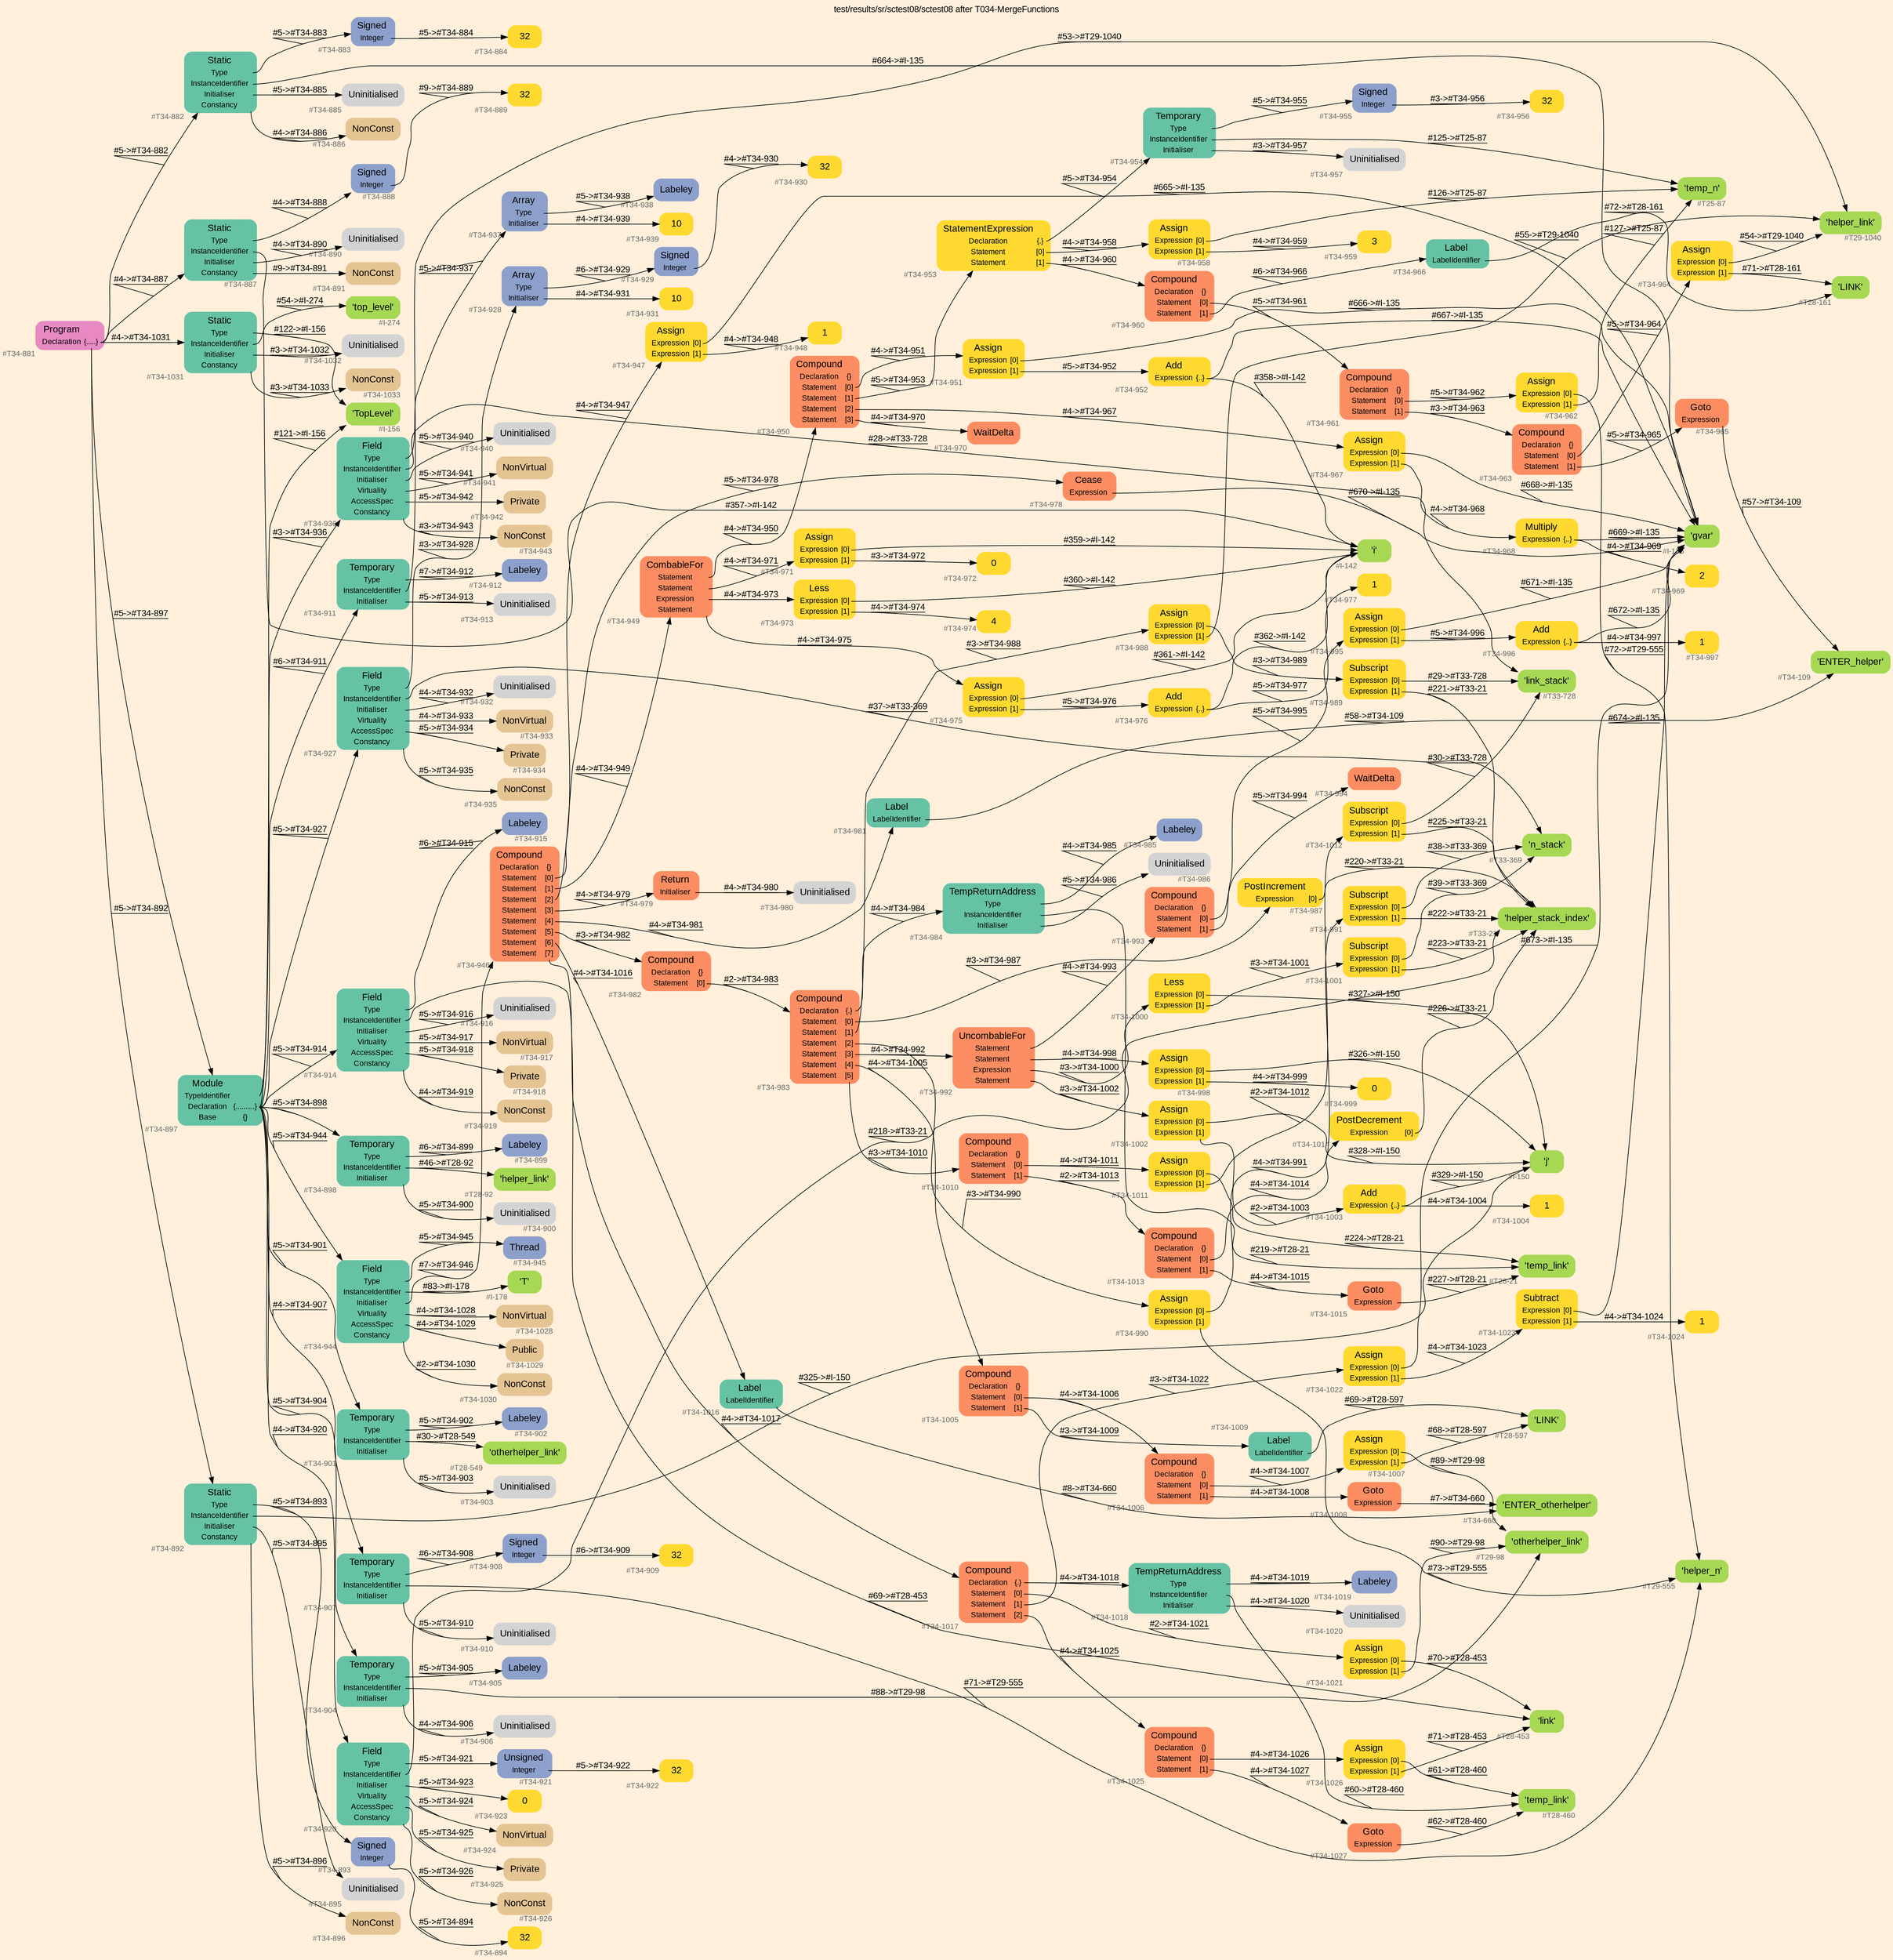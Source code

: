 digraph "test/results/sr/sctest08/sctest08 after T034-MergeFunctions" {
label = "test/results/sr/sctest08/sctest08 after T034-MergeFunctions"
labelloc = t
graph [
    rankdir = "LR"
    ranksep = 0.3
    bgcolor = antiquewhite1
    color = black
    fontcolor = black
    fontname = "Arial"
];
node [
    fontname = "Arial"
];
edge [
    fontname = "Arial"
];

// -------------------- node figure --------------------
// -------- block #T34-881 ----------
"#T34-881" [
    fillcolor = "/set28/4"
    xlabel = "#T34-881"
    fontsize = "12"
    fontcolor = grey40
    shape = "plaintext"
    label = <<TABLE BORDER="0" CELLBORDER="0" CELLSPACING="0">
     <TR><TD><FONT COLOR="black" POINT-SIZE="15">Program</FONT></TD></TR>
     <TR><TD><FONT COLOR="black" POINT-SIZE="12">Declaration</FONT></TD><TD PORT="port0"><FONT COLOR="black" POINT-SIZE="12">{.....}</FONT></TD></TR>
    </TABLE>>
    style = "rounded,filled"
];

// -------- block #T34-882 ----------
"#T34-882" [
    fillcolor = "/set28/1"
    xlabel = "#T34-882"
    fontsize = "12"
    fontcolor = grey40
    shape = "plaintext"
    label = <<TABLE BORDER="0" CELLBORDER="0" CELLSPACING="0">
     <TR><TD><FONT COLOR="black" POINT-SIZE="15">Static</FONT></TD></TR>
     <TR><TD><FONT COLOR="black" POINT-SIZE="12">Type</FONT></TD><TD PORT="port0"></TD></TR>
     <TR><TD><FONT COLOR="black" POINT-SIZE="12">InstanceIdentifier</FONT></TD><TD PORT="port1"></TD></TR>
     <TR><TD><FONT COLOR="black" POINT-SIZE="12">Initialiser</FONT></TD><TD PORT="port2"></TD></TR>
     <TR><TD><FONT COLOR="black" POINT-SIZE="12">Constancy</FONT></TD><TD PORT="port3"></TD></TR>
    </TABLE>>
    style = "rounded,filled"
];

// -------- block #T34-883 ----------
"#T34-883" [
    fillcolor = "/set28/3"
    xlabel = "#T34-883"
    fontsize = "12"
    fontcolor = grey40
    shape = "plaintext"
    label = <<TABLE BORDER="0" CELLBORDER="0" CELLSPACING="0">
     <TR><TD><FONT COLOR="black" POINT-SIZE="15">Signed</FONT></TD></TR>
     <TR><TD><FONT COLOR="black" POINT-SIZE="12">Integer</FONT></TD><TD PORT="port0"></TD></TR>
    </TABLE>>
    style = "rounded,filled"
];

// -------- block #T34-884 ----------
"#T34-884" [
    fillcolor = "/set28/6"
    xlabel = "#T34-884"
    fontsize = "12"
    fontcolor = grey40
    shape = "plaintext"
    label = <<TABLE BORDER="0" CELLBORDER="0" CELLSPACING="0">
     <TR><TD><FONT COLOR="black" POINT-SIZE="15">32</FONT></TD></TR>
    </TABLE>>
    style = "rounded,filled"
];

// -------- block #I-135 ----------
"#I-135" [
    fillcolor = "/set28/5"
    xlabel = "#I-135"
    fontsize = "12"
    fontcolor = grey40
    shape = "plaintext"
    label = <<TABLE BORDER="0" CELLBORDER="0" CELLSPACING="0">
     <TR><TD><FONT COLOR="black" POINT-SIZE="15">'gvar'</FONT></TD></TR>
    </TABLE>>
    style = "rounded,filled"
];

// -------- block #T34-885 ----------
"#T34-885" [
    xlabel = "#T34-885"
    fontsize = "12"
    fontcolor = grey40
    shape = "plaintext"
    label = <<TABLE BORDER="0" CELLBORDER="0" CELLSPACING="0">
     <TR><TD><FONT COLOR="black" POINT-SIZE="15">Uninitialised</FONT></TD></TR>
    </TABLE>>
    style = "rounded,filled"
];

// -------- block #T34-886 ----------
"#T34-886" [
    fillcolor = "/set28/7"
    xlabel = "#T34-886"
    fontsize = "12"
    fontcolor = grey40
    shape = "plaintext"
    label = <<TABLE BORDER="0" CELLBORDER="0" CELLSPACING="0">
     <TR><TD><FONT COLOR="black" POINT-SIZE="15">NonConst</FONT></TD></TR>
    </TABLE>>
    style = "rounded,filled"
];

// -------- block #T34-887 ----------
"#T34-887" [
    fillcolor = "/set28/1"
    xlabel = "#T34-887"
    fontsize = "12"
    fontcolor = grey40
    shape = "plaintext"
    label = <<TABLE BORDER="0" CELLBORDER="0" CELLSPACING="0">
     <TR><TD><FONT COLOR="black" POINT-SIZE="15">Static</FONT></TD></TR>
     <TR><TD><FONT COLOR="black" POINT-SIZE="12">Type</FONT></TD><TD PORT="port0"></TD></TR>
     <TR><TD><FONT COLOR="black" POINT-SIZE="12">InstanceIdentifier</FONT></TD><TD PORT="port1"></TD></TR>
     <TR><TD><FONT COLOR="black" POINT-SIZE="12">Initialiser</FONT></TD><TD PORT="port2"></TD></TR>
     <TR><TD><FONT COLOR="black" POINT-SIZE="12">Constancy</FONT></TD><TD PORT="port3"></TD></TR>
    </TABLE>>
    style = "rounded,filled"
];

// -------- block #T34-888 ----------
"#T34-888" [
    fillcolor = "/set28/3"
    xlabel = "#T34-888"
    fontsize = "12"
    fontcolor = grey40
    shape = "plaintext"
    label = <<TABLE BORDER="0" CELLBORDER="0" CELLSPACING="0">
     <TR><TD><FONT COLOR="black" POINT-SIZE="15">Signed</FONT></TD></TR>
     <TR><TD><FONT COLOR="black" POINT-SIZE="12">Integer</FONT></TD><TD PORT="port0"></TD></TR>
    </TABLE>>
    style = "rounded,filled"
];

// -------- block #T34-889 ----------
"#T34-889" [
    fillcolor = "/set28/6"
    xlabel = "#T34-889"
    fontsize = "12"
    fontcolor = grey40
    shape = "plaintext"
    label = <<TABLE BORDER="0" CELLBORDER="0" CELLSPACING="0">
     <TR><TD><FONT COLOR="black" POINT-SIZE="15">32</FONT></TD></TR>
    </TABLE>>
    style = "rounded,filled"
];

// -------- block #I-142 ----------
"#I-142" [
    fillcolor = "/set28/5"
    xlabel = "#I-142"
    fontsize = "12"
    fontcolor = grey40
    shape = "plaintext"
    label = <<TABLE BORDER="0" CELLBORDER="0" CELLSPACING="0">
     <TR><TD><FONT COLOR="black" POINT-SIZE="15">'i'</FONT></TD></TR>
    </TABLE>>
    style = "rounded,filled"
];

// -------- block #T34-890 ----------
"#T34-890" [
    xlabel = "#T34-890"
    fontsize = "12"
    fontcolor = grey40
    shape = "plaintext"
    label = <<TABLE BORDER="0" CELLBORDER="0" CELLSPACING="0">
     <TR><TD><FONT COLOR="black" POINT-SIZE="15">Uninitialised</FONT></TD></TR>
    </TABLE>>
    style = "rounded,filled"
];

// -------- block #T34-891 ----------
"#T34-891" [
    fillcolor = "/set28/7"
    xlabel = "#T34-891"
    fontsize = "12"
    fontcolor = grey40
    shape = "plaintext"
    label = <<TABLE BORDER="0" CELLBORDER="0" CELLSPACING="0">
     <TR><TD><FONT COLOR="black" POINT-SIZE="15">NonConst</FONT></TD></TR>
    </TABLE>>
    style = "rounded,filled"
];

// -------- block #T34-892 ----------
"#T34-892" [
    fillcolor = "/set28/1"
    xlabel = "#T34-892"
    fontsize = "12"
    fontcolor = grey40
    shape = "plaintext"
    label = <<TABLE BORDER="0" CELLBORDER="0" CELLSPACING="0">
     <TR><TD><FONT COLOR="black" POINT-SIZE="15">Static</FONT></TD></TR>
     <TR><TD><FONT COLOR="black" POINT-SIZE="12">Type</FONT></TD><TD PORT="port0"></TD></TR>
     <TR><TD><FONT COLOR="black" POINT-SIZE="12">InstanceIdentifier</FONT></TD><TD PORT="port1"></TD></TR>
     <TR><TD><FONT COLOR="black" POINT-SIZE="12">Initialiser</FONT></TD><TD PORT="port2"></TD></TR>
     <TR><TD><FONT COLOR="black" POINT-SIZE="12">Constancy</FONT></TD><TD PORT="port3"></TD></TR>
    </TABLE>>
    style = "rounded,filled"
];

// -------- block #T34-893 ----------
"#T34-893" [
    fillcolor = "/set28/3"
    xlabel = "#T34-893"
    fontsize = "12"
    fontcolor = grey40
    shape = "plaintext"
    label = <<TABLE BORDER="0" CELLBORDER="0" CELLSPACING="0">
     <TR><TD><FONT COLOR="black" POINT-SIZE="15">Signed</FONT></TD></TR>
     <TR><TD><FONT COLOR="black" POINT-SIZE="12">Integer</FONT></TD><TD PORT="port0"></TD></TR>
    </TABLE>>
    style = "rounded,filled"
];

// -------- block #T34-894 ----------
"#T34-894" [
    fillcolor = "/set28/6"
    xlabel = "#T34-894"
    fontsize = "12"
    fontcolor = grey40
    shape = "plaintext"
    label = <<TABLE BORDER="0" CELLBORDER="0" CELLSPACING="0">
     <TR><TD><FONT COLOR="black" POINT-SIZE="15">32</FONT></TD></TR>
    </TABLE>>
    style = "rounded,filled"
];

// -------- block #I-150 ----------
"#I-150" [
    fillcolor = "/set28/5"
    xlabel = "#I-150"
    fontsize = "12"
    fontcolor = grey40
    shape = "plaintext"
    label = <<TABLE BORDER="0" CELLBORDER="0" CELLSPACING="0">
     <TR><TD><FONT COLOR="black" POINT-SIZE="15">'j'</FONT></TD></TR>
    </TABLE>>
    style = "rounded,filled"
];

// -------- block #T34-895 ----------
"#T34-895" [
    xlabel = "#T34-895"
    fontsize = "12"
    fontcolor = grey40
    shape = "plaintext"
    label = <<TABLE BORDER="0" CELLBORDER="0" CELLSPACING="0">
     <TR><TD><FONT COLOR="black" POINT-SIZE="15">Uninitialised</FONT></TD></TR>
    </TABLE>>
    style = "rounded,filled"
];

// -------- block #T34-896 ----------
"#T34-896" [
    fillcolor = "/set28/7"
    xlabel = "#T34-896"
    fontsize = "12"
    fontcolor = grey40
    shape = "plaintext"
    label = <<TABLE BORDER="0" CELLBORDER="0" CELLSPACING="0">
     <TR><TD><FONT COLOR="black" POINT-SIZE="15">NonConst</FONT></TD></TR>
    </TABLE>>
    style = "rounded,filled"
];

// -------- block #T34-897 ----------
"#T34-897" [
    fillcolor = "/set28/1"
    xlabel = "#T34-897"
    fontsize = "12"
    fontcolor = grey40
    shape = "plaintext"
    label = <<TABLE BORDER="0" CELLBORDER="0" CELLSPACING="0">
     <TR><TD><FONT COLOR="black" POINT-SIZE="15">Module</FONT></TD></TR>
     <TR><TD><FONT COLOR="black" POINT-SIZE="12">TypeIdentifier</FONT></TD><TD PORT="port0"></TD></TR>
     <TR><TD><FONT COLOR="black" POINT-SIZE="12">Declaration</FONT></TD><TD PORT="port1"><FONT COLOR="black" POINT-SIZE="12">{..........}</FONT></TD></TR>
     <TR><TD><FONT COLOR="black" POINT-SIZE="12">Base</FONT></TD><TD PORT="port2"><FONT COLOR="black" POINT-SIZE="12">{}</FONT></TD></TR>
    </TABLE>>
    style = "rounded,filled"
];

// -------- block #I-156 ----------
"#I-156" [
    fillcolor = "/set28/5"
    xlabel = "#I-156"
    fontsize = "12"
    fontcolor = grey40
    shape = "plaintext"
    label = <<TABLE BORDER="0" CELLBORDER="0" CELLSPACING="0">
     <TR><TD><FONT COLOR="black" POINT-SIZE="15">'TopLevel'</FONT></TD></TR>
    </TABLE>>
    style = "rounded,filled"
];

// -------- block #T34-898 ----------
"#T34-898" [
    fillcolor = "/set28/1"
    xlabel = "#T34-898"
    fontsize = "12"
    fontcolor = grey40
    shape = "plaintext"
    label = <<TABLE BORDER="0" CELLBORDER="0" CELLSPACING="0">
     <TR><TD><FONT COLOR="black" POINT-SIZE="15">Temporary</FONT></TD></TR>
     <TR><TD><FONT COLOR="black" POINT-SIZE="12">Type</FONT></TD><TD PORT="port0"></TD></TR>
     <TR><TD><FONT COLOR="black" POINT-SIZE="12">InstanceIdentifier</FONT></TD><TD PORT="port1"></TD></TR>
     <TR><TD><FONT COLOR="black" POINT-SIZE="12">Initialiser</FONT></TD><TD PORT="port2"></TD></TR>
    </TABLE>>
    style = "rounded,filled"
];

// -------- block #T34-899 ----------
"#T34-899" [
    fillcolor = "/set28/3"
    xlabel = "#T34-899"
    fontsize = "12"
    fontcolor = grey40
    shape = "plaintext"
    label = <<TABLE BORDER="0" CELLBORDER="0" CELLSPACING="0">
     <TR><TD><FONT COLOR="black" POINT-SIZE="15">Labeley</FONT></TD></TR>
    </TABLE>>
    style = "rounded,filled"
];

// -------- block #T28-92 ----------
"#T28-92" [
    fillcolor = "/set28/5"
    xlabel = "#T28-92"
    fontsize = "12"
    fontcolor = grey40
    shape = "plaintext"
    label = <<TABLE BORDER="0" CELLBORDER="0" CELLSPACING="0">
     <TR><TD><FONT COLOR="black" POINT-SIZE="15">'helper_link'</FONT></TD></TR>
    </TABLE>>
    style = "rounded,filled"
];

// -------- block #T34-900 ----------
"#T34-900" [
    xlabel = "#T34-900"
    fontsize = "12"
    fontcolor = grey40
    shape = "plaintext"
    label = <<TABLE BORDER="0" CELLBORDER="0" CELLSPACING="0">
     <TR><TD><FONT COLOR="black" POINT-SIZE="15">Uninitialised</FONT></TD></TR>
    </TABLE>>
    style = "rounded,filled"
];

// -------- block #T34-901 ----------
"#T34-901" [
    fillcolor = "/set28/1"
    xlabel = "#T34-901"
    fontsize = "12"
    fontcolor = grey40
    shape = "plaintext"
    label = <<TABLE BORDER="0" CELLBORDER="0" CELLSPACING="0">
     <TR><TD><FONT COLOR="black" POINT-SIZE="15">Temporary</FONT></TD></TR>
     <TR><TD><FONT COLOR="black" POINT-SIZE="12">Type</FONT></TD><TD PORT="port0"></TD></TR>
     <TR><TD><FONT COLOR="black" POINT-SIZE="12">InstanceIdentifier</FONT></TD><TD PORT="port1"></TD></TR>
     <TR><TD><FONT COLOR="black" POINT-SIZE="12">Initialiser</FONT></TD><TD PORT="port2"></TD></TR>
    </TABLE>>
    style = "rounded,filled"
];

// -------- block #T34-902 ----------
"#T34-902" [
    fillcolor = "/set28/3"
    xlabel = "#T34-902"
    fontsize = "12"
    fontcolor = grey40
    shape = "plaintext"
    label = <<TABLE BORDER="0" CELLBORDER="0" CELLSPACING="0">
     <TR><TD><FONT COLOR="black" POINT-SIZE="15">Labeley</FONT></TD></TR>
    </TABLE>>
    style = "rounded,filled"
];

// -------- block #T28-549 ----------
"#T28-549" [
    fillcolor = "/set28/5"
    xlabel = "#T28-549"
    fontsize = "12"
    fontcolor = grey40
    shape = "plaintext"
    label = <<TABLE BORDER="0" CELLBORDER="0" CELLSPACING="0">
     <TR><TD><FONT COLOR="black" POINT-SIZE="15">'otherhelper_link'</FONT></TD></TR>
    </TABLE>>
    style = "rounded,filled"
];

// -------- block #T34-903 ----------
"#T34-903" [
    xlabel = "#T34-903"
    fontsize = "12"
    fontcolor = grey40
    shape = "plaintext"
    label = <<TABLE BORDER="0" CELLBORDER="0" CELLSPACING="0">
     <TR><TD><FONT COLOR="black" POINT-SIZE="15">Uninitialised</FONT></TD></TR>
    </TABLE>>
    style = "rounded,filled"
];

// -------- block #T34-904 ----------
"#T34-904" [
    fillcolor = "/set28/1"
    xlabel = "#T34-904"
    fontsize = "12"
    fontcolor = grey40
    shape = "plaintext"
    label = <<TABLE BORDER="0" CELLBORDER="0" CELLSPACING="0">
     <TR><TD><FONT COLOR="black" POINT-SIZE="15">Temporary</FONT></TD></TR>
     <TR><TD><FONT COLOR="black" POINT-SIZE="12">Type</FONT></TD><TD PORT="port0"></TD></TR>
     <TR><TD><FONT COLOR="black" POINT-SIZE="12">InstanceIdentifier</FONT></TD><TD PORT="port1"></TD></TR>
     <TR><TD><FONT COLOR="black" POINT-SIZE="12">Initialiser</FONT></TD><TD PORT="port2"></TD></TR>
    </TABLE>>
    style = "rounded,filled"
];

// -------- block #T34-905 ----------
"#T34-905" [
    fillcolor = "/set28/3"
    xlabel = "#T34-905"
    fontsize = "12"
    fontcolor = grey40
    shape = "plaintext"
    label = <<TABLE BORDER="0" CELLBORDER="0" CELLSPACING="0">
     <TR><TD><FONT COLOR="black" POINT-SIZE="15">Labeley</FONT></TD></TR>
    </TABLE>>
    style = "rounded,filled"
];

// -------- block #T29-98 ----------
"#T29-98" [
    fillcolor = "/set28/5"
    xlabel = "#T29-98"
    fontsize = "12"
    fontcolor = grey40
    shape = "plaintext"
    label = <<TABLE BORDER="0" CELLBORDER="0" CELLSPACING="0">
     <TR><TD><FONT COLOR="black" POINT-SIZE="15">'otherhelper_link'</FONT></TD></TR>
    </TABLE>>
    style = "rounded,filled"
];

// -------- block #T34-906 ----------
"#T34-906" [
    xlabel = "#T34-906"
    fontsize = "12"
    fontcolor = grey40
    shape = "plaintext"
    label = <<TABLE BORDER="0" CELLBORDER="0" CELLSPACING="0">
     <TR><TD><FONT COLOR="black" POINT-SIZE="15">Uninitialised</FONT></TD></TR>
    </TABLE>>
    style = "rounded,filled"
];

// -------- block #T34-907 ----------
"#T34-907" [
    fillcolor = "/set28/1"
    xlabel = "#T34-907"
    fontsize = "12"
    fontcolor = grey40
    shape = "plaintext"
    label = <<TABLE BORDER="0" CELLBORDER="0" CELLSPACING="0">
     <TR><TD><FONT COLOR="black" POINT-SIZE="15">Temporary</FONT></TD></TR>
     <TR><TD><FONT COLOR="black" POINT-SIZE="12">Type</FONT></TD><TD PORT="port0"></TD></TR>
     <TR><TD><FONT COLOR="black" POINT-SIZE="12">InstanceIdentifier</FONT></TD><TD PORT="port1"></TD></TR>
     <TR><TD><FONT COLOR="black" POINT-SIZE="12">Initialiser</FONT></TD><TD PORT="port2"></TD></TR>
    </TABLE>>
    style = "rounded,filled"
];

// -------- block #T34-908 ----------
"#T34-908" [
    fillcolor = "/set28/3"
    xlabel = "#T34-908"
    fontsize = "12"
    fontcolor = grey40
    shape = "plaintext"
    label = <<TABLE BORDER="0" CELLBORDER="0" CELLSPACING="0">
     <TR><TD><FONT COLOR="black" POINT-SIZE="15">Signed</FONT></TD></TR>
     <TR><TD><FONT COLOR="black" POINT-SIZE="12">Integer</FONT></TD><TD PORT="port0"></TD></TR>
    </TABLE>>
    style = "rounded,filled"
];

// -------- block #T34-909 ----------
"#T34-909" [
    fillcolor = "/set28/6"
    xlabel = "#T34-909"
    fontsize = "12"
    fontcolor = grey40
    shape = "plaintext"
    label = <<TABLE BORDER="0" CELLBORDER="0" CELLSPACING="0">
     <TR><TD><FONT COLOR="black" POINT-SIZE="15">32</FONT></TD></TR>
    </TABLE>>
    style = "rounded,filled"
];

// -------- block #T29-555 ----------
"#T29-555" [
    fillcolor = "/set28/5"
    xlabel = "#T29-555"
    fontsize = "12"
    fontcolor = grey40
    shape = "plaintext"
    label = <<TABLE BORDER="0" CELLBORDER="0" CELLSPACING="0">
     <TR><TD><FONT COLOR="black" POINT-SIZE="15">'helper_n'</FONT></TD></TR>
    </TABLE>>
    style = "rounded,filled"
];

// -------- block #T34-910 ----------
"#T34-910" [
    xlabel = "#T34-910"
    fontsize = "12"
    fontcolor = grey40
    shape = "plaintext"
    label = <<TABLE BORDER="0" CELLBORDER="0" CELLSPACING="0">
     <TR><TD><FONT COLOR="black" POINT-SIZE="15">Uninitialised</FONT></TD></TR>
    </TABLE>>
    style = "rounded,filled"
];

// -------- block #T34-911 ----------
"#T34-911" [
    fillcolor = "/set28/1"
    xlabel = "#T34-911"
    fontsize = "12"
    fontcolor = grey40
    shape = "plaintext"
    label = <<TABLE BORDER="0" CELLBORDER="0" CELLSPACING="0">
     <TR><TD><FONT COLOR="black" POINT-SIZE="15">Temporary</FONT></TD></TR>
     <TR><TD><FONT COLOR="black" POINT-SIZE="12">Type</FONT></TD><TD PORT="port0"></TD></TR>
     <TR><TD><FONT COLOR="black" POINT-SIZE="12">InstanceIdentifier</FONT></TD><TD PORT="port1"></TD></TR>
     <TR><TD><FONT COLOR="black" POINT-SIZE="12">Initialiser</FONT></TD><TD PORT="port2"></TD></TR>
    </TABLE>>
    style = "rounded,filled"
];

// -------- block #T34-912 ----------
"#T34-912" [
    fillcolor = "/set28/3"
    xlabel = "#T34-912"
    fontsize = "12"
    fontcolor = grey40
    shape = "plaintext"
    label = <<TABLE BORDER="0" CELLBORDER="0" CELLSPACING="0">
     <TR><TD><FONT COLOR="black" POINT-SIZE="15">Labeley</FONT></TD></TR>
    </TABLE>>
    style = "rounded,filled"
];

// -------- block #T29-1040 ----------
"#T29-1040" [
    fillcolor = "/set28/5"
    xlabel = "#T29-1040"
    fontsize = "12"
    fontcolor = grey40
    shape = "plaintext"
    label = <<TABLE BORDER="0" CELLBORDER="0" CELLSPACING="0">
     <TR><TD><FONT COLOR="black" POINT-SIZE="15">'helper_link'</FONT></TD></TR>
    </TABLE>>
    style = "rounded,filled"
];

// -------- block #T34-913 ----------
"#T34-913" [
    xlabel = "#T34-913"
    fontsize = "12"
    fontcolor = grey40
    shape = "plaintext"
    label = <<TABLE BORDER="0" CELLBORDER="0" CELLSPACING="0">
     <TR><TD><FONT COLOR="black" POINT-SIZE="15">Uninitialised</FONT></TD></TR>
    </TABLE>>
    style = "rounded,filled"
];

// -------- block #T34-914 ----------
"#T34-914" [
    fillcolor = "/set28/1"
    xlabel = "#T34-914"
    fontsize = "12"
    fontcolor = grey40
    shape = "plaintext"
    label = <<TABLE BORDER="0" CELLBORDER="0" CELLSPACING="0">
     <TR><TD><FONT COLOR="black" POINT-SIZE="15">Field</FONT></TD></TR>
     <TR><TD><FONT COLOR="black" POINT-SIZE="12">Type</FONT></TD><TD PORT="port0"></TD></TR>
     <TR><TD><FONT COLOR="black" POINT-SIZE="12">InstanceIdentifier</FONT></TD><TD PORT="port1"></TD></TR>
     <TR><TD><FONT COLOR="black" POINT-SIZE="12">Initialiser</FONT></TD><TD PORT="port2"></TD></TR>
     <TR><TD><FONT COLOR="black" POINT-SIZE="12">Virtuality</FONT></TD><TD PORT="port3"></TD></TR>
     <TR><TD><FONT COLOR="black" POINT-SIZE="12">AccessSpec</FONT></TD><TD PORT="port4"></TD></TR>
     <TR><TD><FONT COLOR="black" POINT-SIZE="12">Constancy</FONT></TD><TD PORT="port5"></TD></TR>
    </TABLE>>
    style = "rounded,filled"
];

// -------- block #T34-915 ----------
"#T34-915" [
    fillcolor = "/set28/3"
    xlabel = "#T34-915"
    fontsize = "12"
    fontcolor = grey40
    shape = "plaintext"
    label = <<TABLE BORDER="0" CELLBORDER="0" CELLSPACING="0">
     <TR><TD><FONT COLOR="black" POINT-SIZE="15">Labeley</FONT></TD></TR>
    </TABLE>>
    style = "rounded,filled"
];

// -------- block #T28-453 ----------
"#T28-453" [
    fillcolor = "/set28/5"
    xlabel = "#T28-453"
    fontsize = "12"
    fontcolor = grey40
    shape = "plaintext"
    label = <<TABLE BORDER="0" CELLBORDER="0" CELLSPACING="0">
     <TR><TD><FONT COLOR="black" POINT-SIZE="15">'link'</FONT></TD></TR>
    </TABLE>>
    style = "rounded,filled"
];

// -------- block #T34-916 ----------
"#T34-916" [
    xlabel = "#T34-916"
    fontsize = "12"
    fontcolor = grey40
    shape = "plaintext"
    label = <<TABLE BORDER="0" CELLBORDER="0" CELLSPACING="0">
     <TR><TD><FONT COLOR="black" POINT-SIZE="15">Uninitialised</FONT></TD></TR>
    </TABLE>>
    style = "rounded,filled"
];

// -------- block #T34-917 ----------
"#T34-917" [
    fillcolor = "/set28/7"
    xlabel = "#T34-917"
    fontsize = "12"
    fontcolor = grey40
    shape = "plaintext"
    label = <<TABLE BORDER="0" CELLBORDER="0" CELLSPACING="0">
     <TR><TD><FONT COLOR="black" POINT-SIZE="15">NonVirtual</FONT></TD></TR>
    </TABLE>>
    style = "rounded,filled"
];

// -------- block #T34-918 ----------
"#T34-918" [
    fillcolor = "/set28/7"
    xlabel = "#T34-918"
    fontsize = "12"
    fontcolor = grey40
    shape = "plaintext"
    label = <<TABLE BORDER="0" CELLBORDER="0" CELLSPACING="0">
     <TR><TD><FONT COLOR="black" POINT-SIZE="15">Private</FONT></TD></TR>
    </TABLE>>
    style = "rounded,filled"
];

// -------- block #T34-919 ----------
"#T34-919" [
    fillcolor = "/set28/7"
    xlabel = "#T34-919"
    fontsize = "12"
    fontcolor = grey40
    shape = "plaintext"
    label = <<TABLE BORDER="0" CELLBORDER="0" CELLSPACING="0">
     <TR><TD><FONT COLOR="black" POINT-SIZE="15">NonConst</FONT></TD></TR>
    </TABLE>>
    style = "rounded,filled"
];

// -------- block #T34-920 ----------
"#T34-920" [
    fillcolor = "/set28/1"
    xlabel = "#T34-920"
    fontsize = "12"
    fontcolor = grey40
    shape = "plaintext"
    label = <<TABLE BORDER="0" CELLBORDER="0" CELLSPACING="0">
     <TR><TD><FONT COLOR="black" POINT-SIZE="15">Field</FONT></TD></TR>
     <TR><TD><FONT COLOR="black" POINT-SIZE="12">Type</FONT></TD><TD PORT="port0"></TD></TR>
     <TR><TD><FONT COLOR="black" POINT-SIZE="12">InstanceIdentifier</FONT></TD><TD PORT="port1"></TD></TR>
     <TR><TD><FONT COLOR="black" POINT-SIZE="12">Initialiser</FONT></TD><TD PORT="port2"></TD></TR>
     <TR><TD><FONT COLOR="black" POINT-SIZE="12">Virtuality</FONT></TD><TD PORT="port3"></TD></TR>
     <TR><TD><FONT COLOR="black" POINT-SIZE="12">AccessSpec</FONT></TD><TD PORT="port4"></TD></TR>
     <TR><TD><FONT COLOR="black" POINT-SIZE="12">Constancy</FONT></TD><TD PORT="port5"></TD></TR>
    </TABLE>>
    style = "rounded,filled"
];

// -------- block #T34-921 ----------
"#T34-921" [
    fillcolor = "/set28/3"
    xlabel = "#T34-921"
    fontsize = "12"
    fontcolor = grey40
    shape = "plaintext"
    label = <<TABLE BORDER="0" CELLBORDER="0" CELLSPACING="0">
     <TR><TD><FONT COLOR="black" POINT-SIZE="15">Unsigned</FONT></TD></TR>
     <TR><TD><FONT COLOR="black" POINT-SIZE="12">Integer</FONT></TD><TD PORT="port0"></TD></TR>
    </TABLE>>
    style = "rounded,filled"
];

// -------- block #T34-922 ----------
"#T34-922" [
    fillcolor = "/set28/6"
    xlabel = "#T34-922"
    fontsize = "12"
    fontcolor = grey40
    shape = "plaintext"
    label = <<TABLE BORDER="0" CELLBORDER="0" CELLSPACING="0">
     <TR><TD><FONT COLOR="black" POINT-SIZE="15">32</FONT></TD></TR>
    </TABLE>>
    style = "rounded,filled"
];

// -------- block #T33-21 ----------
"#T33-21" [
    fillcolor = "/set28/5"
    xlabel = "#T33-21"
    fontsize = "12"
    fontcolor = grey40
    shape = "plaintext"
    label = <<TABLE BORDER="0" CELLBORDER="0" CELLSPACING="0">
     <TR><TD><FONT COLOR="black" POINT-SIZE="15">'helper_stack_index'</FONT></TD></TR>
    </TABLE>>
    style = "rounded,filled"
];

// -------- block #T34-923 ----------
"#T34-923" [
    fillcolor = "/set28/6"
    xlabel = "#T34-923"
    fontsize = "12"
    fontcolor = grey40
    shape = "plaintext"
    label = <<TABLE BORDER="0" CELLBORDER="0" CELLSPACING="0">
     <TR><TD><FONT COLOR="black" POINT-SIZE="15">0</FONT></TD></TR>
    </TABLE>>
    style = "rounded,filled"
];

// -------- block #T34-924 ----------
"#T34-924" [
    fillcolor = "/set28/7"
    xlabel = "#T34-924"
    fontsize = "12"
    fontcolor = grey40
    shape = "plaintext"
    label = <<TABLE BORDER="0" CELLBORDER="0" CELLSPACING="0">
     <TR><TD><FONT COLOR="black" POINT-SIZE="15">NonVirtual</FONT></TD></TR>
    </TABLE>>
    style = "rounded,filled"
];

// -------- block #T34-925 ----------
"#T34-925" [
    fillcolor = "/set28/7"
    xlabel = "#T34-925"
    fontsize = "12"
    fontcolor = grey40
    shape = "plaintext"
    label = <<TABLE BORDER="0" CELLBORDER="0" CELLSPACING="0">
     <TR><TD><FONT COLOR="black" POINT-SIZE="15">Private</FONT></TD></TR>
    </TABLE>>
    style = "rounded,filled"
];

// -------- block #T34-926 ----------
"#T34-926" [
    fillcolor = "/set28/7"
    xlabel = "#T34-926"
    fontsize = "12"
    fontcolor = grey40
    shape = "plaintext"
    label = <<TABLE BORDER="0" CELLBORDER="0" CELLSPACING="0">
     <TR><TD><FONT COLOR="black" POINT-SIZE="15">NonConst</FONT></TD></TR>
    </TABLE>>
    style = "rounded,filled"
];

// -------- block #T34-927 ----------
"#T34-927" [
    fillcolor = "/set28/1"
    xlabel = "#T34-927"
    fontsize = "12"
    fontcolor = grey40
    shape = "plaintext"
    label = <<TABLE BORDER="0" CELLBORDER="0" CELLSPACING="0">
     <TR><TD><FONT COLOR="black" POINT-SIZE="15">Field</FONT></TD></TR>
     <TR><TD><FONT COLOR="black" POINT-SIZE="12">Type</FONT></TD><TD PORT="port0"></TD></TR>
     <TR><TD><FONT COLOR="black" POINT-SIZE="12">InstanceIdentifier</FONT></TD><TD PORT="port1"></TD></TR>
     <TR><TD><FONT COLOR="black" POINT-SIZE="12">Initialiser</FONT></TD><TD PORT="port2"></TD></TR>
     <TR><TD><FONT COLOR="black" POINT-SIZE="12">Virtuality</FONT></TD><TD PORT="port3"></TD></TR>
     <TR><TD><FONT COLOR="black" POINT-SIZE="12">AccessSpec</FONT></TD><TD PORT="port4"></TD></TR>
     <TR><TD><FONT COLOR="black" POINT-SIZE="12">Constancy</FONT></TD><TD PORT="port5"></TD></TR>
    </TABLE>>
    style = "rounded,filled"
];

// -------- block #T34-928 ----------
"#T34-928" [
    fillcolor = "/set28/3"
    xlabel = "#T34-928"
    fontsize = "12"
    fontcolor = grey40
    shape = "plaintext"
    label = <<TABLE BORDER="0" CELLBORDER="0" CELLSPACING="0">
     <TR><TD><FONT COLOR="black" POINT-SIZE="15">Array</FONT></TD></TR>
     <TR><TD><FONT COLOR="black" POINT-SIZE="12">Type</FONT></TD><TD PORT="port0"></TD></TR>
     <TR><TD><FONT COLOR="black" POINT-SIZE="12">Initialiser</FONT></TD><TD PORT="port1"></TD></TR>
    </TABLE>>
    style = "rounded,filled"
];

// -------- block #T34-929 ----------
"#T34-929" [
    fillcolor = "/set28/3"
    xlabel = "#T34-929"
    fontsize = "12"
    fontcolor = grey40
    shape = "plaintext"
    label = <<TABLE BORDER="0" CELLBORDER="0" CELLSPACING="0">
     <TR><TD><FONT COLOR="black" POINT-SIZE="15">Signed</FONT></TD></TR>
     <TR><TD><FONT COLOR="black" POINT-SIZE="12">Integer</FONT></TD><TD PORT="port0"></TD></TR>
    </TABLE>>
    style = "rounded,filled"
];

// -------- block #T34-930 ----------
"#T34-930" [
    fillcolor = "/set28/6"
    xlabel = "#T34-930"
    fontsize = "12"
    fontcolor = grey40
    shape = "plaintext"
    label = <<TABLE BORDER="0" CELLBORDER="0" CELLSPACING="0">
     <TR><TD><FONT COLOR="black" POINT-SIZE="15">32</FONT></TD></TR>
    </TABLE>>
    style = "rounded,filled"
];

// -------- block #T34-931 ----------
"#T34-931" [
    fillcolor = "/set28/6"
    xlabel = "#T34-931"
    fontsize = "12"
    fontcolor = grey40
    shape = "plaintext"
    label = <<TABLE BORDER="0" CELLBORDER="0" CELLSPACING="0">
     <TR><TD><FONT COLOR="black" POINT-SIZE="15">10</FONT></TD></TR>
    </TABLE>>
    style = "rounded,filled"
];

// -------- block #T33-369 ----------
"#T33-369" [
    fillcolor = "/set28/5"
    xlabel = "#T33-369"
    fontsize = "12"
    fontcolor = grey40
    shape = "plaintext"
    label = <<TABLE BORDER="0" CELLBORDER="0" CELLSPACING="0">
     <TR><TD><FONT COLOR="black" POINT-SIZE="15">'n_stack'</FONT></TD></TR>
    </TABLE>>
    style = "rounded,filled"
];

// -------- block #T34-932 ----------
"#T34-932" [
    xlabel = "#T34-932"
    fontsize = "12"
    fontcolor = grey40
    shape = "plaintext"
    label = <<TABLE BORDER="0" CELLBORDER="0" CELLSPACING="0">
     <TR><TD><FONT COLOR="black" POINT-SIZE="15">Uninitialised</FONT></TD></TR>
    </TABLE>>
    style = "rounded,filled"
];

// -------- block #T34-933 ----------
"#T34-933" [
    fillcolor = "/set28/7"
    xlabel = "#T34-933"
    fontsize = "12"
    fontcolor = grey40
    shape = "plaintext"
    label = <<TABLE BORDER="0" CELLBORDER="0" CELLSPACING="0">
     <TR><TD><FONT COLOR="black" POINT-SIZE="15">NonVirtual</FONT></TD></TR>
    </TABLE>>
    style = "rounded,filled"
];

// -------- block #T34-934 ----------
"#T34-934" [
    fillcolor = "/set28/7"
    xlabel = "#T34-934"
    fontsize = "12"
    fontcolor = grey40
    shape = "plaintext"
    label = <<TABLE BORDER="0" CELLBORDER="0" CELLSPACING="0">
     <TR><TD><FONT COLOR="black" POINT-SIZE="15">Private</FONT></TD></TR>
    </TABLE>>
    style = "rounded,filled"
];

// -------- block #T34-935 ----------
"#T34-935" [
    fillcolor = "/set28/7"
    xlabel = "#T34-935"
    fontsize = "12"
    fontcolor = grey40
    shape = "plaintext"
    label = <<TABLE BORDER="0" CELLBORDER="0" CELLSPACING="0">
     <TR><TD><FONT COLOR="black" POINT-SIZE="15">NonConst</FONT></TD></TR>
    </TABLE>>
    style = "rounded,filled"
];

// -------- block #T34-936 ----------
"#T34-936" [
    fillcolor = "/set28/1"
    xlabel = "#T34-936"
    fontsize = "12"
    fontcolor = grey40
    shape = "plaintext"
    label = <<TABLE BORDER="0" CELLBORDER="0" CELLSPACING="0">
     <TR><TD><FONT COLOR="black" POINT-SIZE="15">Field</FONT></TD></TR>
     <TR><TD><FONT COLOR="black" POINT-SIZE="12">Type</FONT></TD><TD PORT="port0"></TD></TR>
     <TR><TD><FONT COLOR="black" POINT-SIZE="12">InstanceIdentifier</FONT></TD><TD PORT="port1"></TD></TR>
     <TR><TD><FONT COLOR="black" POINT-SIZE="12">Initialiser</FONT></TD><TD PORT="port2"></TD></TR>
     <TR><TD><FONT COLOR="black" POINT-SIZE="12">Virtuality</FONT></TD><TD PORT="port3"></TD></TR>
     <TR><TD><FONT COLOR="black" POINT-SIZE="12">AccessSpec</FONT></TD><TD PORT="port4"></TD></TR>
     <TR><TD><FONT COLOR="black" POINT-SIZE="12">Constancy</FONT></TD><TD PORT="port5"></TD></TR>
    </TABLE>>
    style = "rounded,filled"
];

// -------- block #T34-937 ----------
"#T34-937" [
    fillcolor = "/set28/3"
    xlabel = "#T34-937"
    fontsize = "12"
    fontcolor = grey40
    shape = "plaintext"
    label = <<TABLE BORDER="0" CELLBORDER="0" CELLSPACING="0">
     <TR><TD><FONT COLOR="black" POINT-SIZE="15">Array</FONT></TD></TR>
     <TR><TD><FONT COLOR="black" POINT-SIZE="12">Type</FONT></TD><TD PORT="port0"></TD></TR>
     <TR><TD><FONT COLOR="black" POINT-SIZE="12">Initialiser</FONT></TD><TD PORT="port1"></TD></TR>
    </TABLE>>
    style = "rounded,filled"
];

// -------- block #T34-938 ----------
"#T34-938" [
    fillcolor = "/set28/3"
    xlabel = "#T34-938"
    fontsize = "12"
    fontcolor = grey40
    shape = "plaintext"
    label = <<TABLE BORDER="0" CELLBORDER="0" CELLSPACING="0">
     <TR><TD><FONT COLOR="black" POINT-SIZE="15">Labeley</FONT></TD></TR>
    </TABLE>>
    style = "rounded,filled"
];

// -------- block #T34-939 ----------
"#T34-939" [
    fillcolor = "/set28/6"
    xlabel = "#T34-939"
    fontsize = "12"
    fontcolor = grey40
    shape = "plaintext"
    label = <<TABLE BORDER="0" CELLBORDER="0" CELLSPACING="0">
     <TR><TD><FONT COLOR="black" POINT-SIZE="15">10</FONT></TD></TR>
    </TABLE>>
    style = "rounded,filled"
];

// -------- block #T33-728 ----------
"#T33-728" [
    fillcolor = "/set28/5"
    xlabel = "#T33-728"
    fontsize = "12"
    fontcolor = grey40
    shape = "plaintext"
    label = <<TABLE BORDER="0" CELLBORDER="0" CELLSPACING="0">
     <TR><TD><FONT COLOR="black" POINT-SIZE="15">'link_stack'</FONT></TD></TR>
    </TABLE>>
    style = "rounded,filled"
];

// -------- block #T34-940 ----------
"#T34-940" [
    xlabel = "#T34-940"
    fontsize = "12"
    fontcolor = grey40
    shape = "plaintext"
    label = <<TABLE BORDER="0" CELLBORDER="0" CELLSPACING="0">
     <TR><TD><FONT COLOR="black" POINT-SIZE="15">Uninitialised</FONT></TD></TR>
    </TABLE>>
    style = "rounded,filled"
];

// -------- block #T34-941 ----------
"#T34-941" [
    fillcolor = "/set28/7"
    xlabel = "#T34-941"
    fontsize = "12"
    fontcolor = grey40
    shape = "plaintext"
    label = <<TABLE BORDER="0" CELLBORDER="0" CELLSPACING="0">
     <TR><TD><FONT COLOR="black" POINT-SIZE="15">NonVirtual</FONT></TD></TR>
    </TABLE>>
    style = "rounded,filled"
];

// -------- block #T34-942 ----------
"#T34-942" [
    fillcolor = "/set28/7"
    xlabel = "#T34-942"
    fontsize = "12"
    fontcolor = grey40
    shape = "plaintext"
    label = <<TABLE BORDER="0" CELLBORDER="0" CELLSPACING="0">
     <TR><TD><FONT COLOR="black" POINT-SIZE="15">Private</FONT></TD></TR>
    </TABLE>>
    style = "rounded,filled"
];

// -------- block #T34-943 ----------
"#T34-943" [
    fillcolor = "/set28/7"
    xlabel = "#T34-943"
    fontsize = "12"
    fontcolor = grey40
    shape = "plaintext"
    label = <<TABLE BORDER="0" CELLBORDER="0" CELLSPACING="0">
     <TR><TD><FONT COLOR="black" POINT-SIZE="15">NonConst</FONT></TD></TR>
    </TABLE>>
    style = "rounded,filled"
];

// -------- block #T34-944 ----------
"#T34-944" [
    fillcolor = "/set28/1"
    xlabel = "#T34-944"
    fontsize = "12"
    fontcolor = grey40
    shape = "plaintext"
    label = <<TABLE BORDER="0" CELLBORDER="0" CELLSPACING="0">
     <TR><TD><FONT COLOR="black" POINT-SIZE="15">Field</FONT></TD></TR>
     <TR><TD><FONT COLOR="black" POINT-SIZE="12">Type</FONT></TD><TD PORT="port0"></TD></TR>
     <TR><TD><FONT COLOR="black" POINT-SIZE="12">InstanceIdentifier</FONT></TD><TD PORT="port1"></TD></TR>
     <TR><TD><FONT COLOR="black" POINT-SIZE="12">Initialiser</FONT></TD><TD PORT="port2"></TD></TR>
     <TR><TD><FONT COLOR="black" POINT-SIZE="12">Virtuality</FONT></TD><TD PORT="port3"></TD></TR>
     <TR><TD><FONT COLOR="black" POINT-SIZE="12">AccessSpec</FONT></TD><TD PORT="port4"></TD></TR>
     <TR><TD><FONT COLOR="black" POINT-SIZE="12">Constancy</FONT></TD><TD PORT="port5"></TD></TR>
    </TABLE>>
    style = "rounded,filled"
];

// -------- block #T34-945 ----------
"#T34-945" [
    fillcolor = "/set28/3"
    xlabel = "#T34-945"
    fontsize = "12"
    fontcolor = grey40
    shape = "plaintext"
    label = <<TABLE BORDER="0" CELLBORDER="0" CELLSPACING="0">
     <TR><TD><FONT COLOR="black" POINT-SIZE="15">Thread</FONT></TD></TR>
    </TABLE>>
    style = "rounded,filled"
];

// -------- block #I-178 ----------
"#I-178" [
    fillcolor = "/set28/5"
    xlabel = "#I-178"
    fontsize = "12"
    fontcolor = grey40
    shape = "plaintext"
    label = <<TABLE BORDER="0" CELLBORDER="0" CELLSPACING="0">
     <TR><TD><FONT COLOR="black" POINT-SIZE="15">'T'</FONT></TD></TR>
    </TABLE>>
    style = "rounded,filled"
];

// -------- block #T34-946 ----------
"#T34-946" [
    fillcolor = "/set28/2"
    xlabel = "#T34-946"
    fontsize = "12"
    fontcolor = grey40
    shape = "plaintext"
    label = <<TABLE BORDER="0" CELLBORDER="0" CELLSPACING="0">
     <TR><TD><FONT COLOR="black" POINT-SIZE="15">Compound</FONT></TD></TR>
     <TR><TD><FONT COLOR="black" POINT-SIZE="12">Declaration</FONT></TD><TD PORT="port0"><FONT COLOR="black" POINT-SIZE="12">{}</FONT></TD></TR>
     <TR><TD><FONT COLOR="black" POINT-SIZE="12">Statement</FONT></TD><TD PORT="port1"><FONT COLOR="black" POINT-SIZE="12">[0]</FONT></TD></TR>
     <TR><TD><FONT COLOR="black" POINT-SIZE="12">Statement</FONT></TD><TD PORT="port2"><FONT COLOR="black" POINT-SIZE="12">[1]</FONT></TD></TR>
     <TR><TD><FONT COLOR="black" POINT-SIZE="12">Statement</FONT></TD><TD PORT="port3"><FONT COLOR="black" POINT-SIZE="12">[2]</FONT></TD></TR>
     <TR><TD><FONT COLOR="black" POINT-SIZE="12">Statement</FONT></TD><TD PORT="port4"><FONT COLOR="black" POINT-SIZE="12">[3]</FONT></TD></TR>
     <TR><TD><FONT COLOR="black" POINT-SIZE="12">Statement</FONT></TD><TD PORT="port5"><FONT COLOR="black" POINT-SIZE="12">[4]</FONT></TD></TR>
     <TR><TD><FONT COLOR="black" POINT-SIZE="12">Statement</FONT></TD><TD PORT="port6"><FONT COLOR="black" POINT-SIZE="12">[5]</FONT></TD></TR>
     <TR><TD><FONT COLOR="black" POINT-SIZE="12">Statement</FONT></TD><TD PORT="port7"><FONT COLOR="black" POINT-SIZE="12">[6]</FONT></TD></TR>
     <TR><TD><FONT COLOR="black" POINT-SIZE="12">Statement</FONT></TD><TD PORT="port8"><FONT COLOR="black" POINT-SIZE="12">[7]</FONT></TD></TR>
    </TABLE>>
    style = "rounded,filled"
];

// -------- block #T34-947 ----------
"#T34-947" [
    fillcolor = "/set28/6"
    xlabel = "#T34-947"
    fontsize = "12"
    fontcolor = grey40
    shape = "plaintext"
    label = <<TABLE BORDER="0" CELLBORDER="0" CELLSPACING="0">
     <TR><TD><FONT COLOR="black" POINT-SIZE="15">Assign</FONT></TD></TR>
     <TR><TD><FONT COLOR="black" POINT-SIZE="12">Expression</FONT></TD><TD PORT="port0"><FONT COLOR="black" POINT-SIZE="12">[0]</FONT></TD></TR>
     <TR><TD><FONT COLOR="black" POINT-SIZE="12">Expression</FONT></TD><TD PORT="port1"><FONT COLOR="black" POINT-SIZE="12">[1]</FONT></TD></TR>
    </TABLE>>
    style = "rounded,filled"
];

// -------- block #T34-948 ----------
"#T34-948" [
    fillcolor = "/set28/6"
    xlabel = "#T34-948"
    fontsize = "12"
    fontcolor = grey40
    shape = "plaintext"
    label = <<TABLE BORDER="0" CELLBORDER="0" CELLSPACING="0">
     <TR><TD><FONT COLOR="black" POINT-SIZE="15">1</FONT></TD></TR>
    </TABLE>>
    style = "rounded,filled"
];

// -------- block #T34-949 ----------
"#T34-949" [
    fillcolor = "/set28/2"
    xlabel = "#T34-949"
    fontsize = "12"
    fontcolor = grey40
    shape = "plaintext"
    label = <<TABLE BORDER="0" CELLBORDER="0" CELLSPACING="0">
     <TR><TD><FONT COLOR="black" POINT-SIZE="15">CombableFor</FONT></TD></TR>
     <TR><TD><FONT COLOR="black" POINT-SIZE="12">Statement</FONT></TD><TD PORT="port0"></TD></TR>
     <TR><TD><FONT COLOR="black" POINT-SIZE="12">Statement</FONT></TD><TD PORT="port1"></TD></TR>
     <TR><TD><FONT COLOR="black" POINT-SIZE="12">Expression</FONT></TD><TD PORT="port2"></TD></TR>
     <TR><TD><FONT COLOR="black" POINT-SIZE="12">Statement</FONT></TD><TD PORT="port3"></TD></TR>
    </TABLE>>
    style = "rounded,filled"
];

// -------- block #T34-950 ----------
"#T34-950" [
    fillcolor = "/set28/2"
    xlabel = "#T34-950"
    fontsize = "12"
    fontcolor = grey40
    shape = "plaintext"
    label = <<TABLE BORDER="0" CELLBORDER="0" CELLSPACING="0">
     <TR><TD><FONT COLOR="black" POINT-SIZE="15">Compound</FONT></TD></TR>
     <TR><TD><FONT COLOR="black" POINT-SIZE="12">Declaration</FONT></TD><TD PORT="port0"><FONT COLOR="black" POINT-SIZE="12">{}</FONT></TD></TR>
     <TR><TD><FONT COLOR="black" POINT-SIZE="12">Statement</FONT></TD><TD PORT="port1"><FONT COLOR="black" POINT-SIZE="12">[0]</FONT></TD></TR>
     <TR><TD><FONT COLOR="black" POINT-SIZE="12">Statement</FONT></TD><TD PORT="port2"><FONT COLOR="black" POINT-SIZE="12">[1]</FONT></TD></TR>
     <TR><TD><FONT COLOR="black" POINT-SIZE="12">Statement</FONT></TD><TD PORT="port3"><FONT COLOR="black" POINT-SIZE="12">[2]</FONT></TD></TR>
     <TR><TD><FONT COLOR="black" POINT-SIZE="12">Statement</FONT></TD><TD PORT="port4"><FONT COLOR="black" POINT-SIZE="12">[3]</FONT></TD></TR>
    </TABLE>>
    style = "rounded,filled"
];

// -------- block #T34-951 ----------
"#T34-951" [
    fillcolor = "/set28/6"
    xlabel = "#T34-951"
    fontsize = "12"
    fontcolor = grey40
    shape = "plaintext"
    label = <<TABLE BORDER="0" CELLBORDER="0" CELLSPACING="0">
     <TR><TD><FONT COLOR="black" POINT-SIZE="15">Assign</FONT></TD></TR>
     <TR><TD><FONT COLOR="black" POINT-SIZE="12">Expression</FONT></TD><TD PORT="port0"><FONT COLOR="black" POINT-SIZE="12">[0]</FONT></TD></TR>
     <TR><TD><FONT COLOR="black" POINT-SIZE="12">Expression</FONT></TD><TD PORT="port1"><FONT COLOR="black" POINT-SIZE="12">[1]</FONT></TD></TR>
    </TABLE>>
    style = "rounded,filled"
];

// -------- block #T34-952 ----------
"#T34-952" [
    fillcolor = "/set28/6"
    xlabel = "#T34-952"
    fontsize = "12"
    fontcolor = grey40
    shape = "plaintext"
    label = <<TABLE BORDER="0" CELLBORDER="0" CELLSPACING="0">
     <TR><TD><FONT COLOR="black" POINT-SIZE="15">Add</FONT></TD></TR>
     <TR><TD><FONT COLOR="black" POINT-SIZE="12">Expression</FONT></TD><TD PORT="port0"><FONT COLOR="black" POINT-SIZE="12">{..}</FONT></TD></TR>
    </TABLE>>
    style = "rounded,filled"
];

// -------- block #T34-953 ----------
"#T34-953" [
    fillcolor = "/set28/6"
    xlabel = "#T34-953"
    fontsize = "12"
    fontcolor = grey40
    shape = "plaintext"
    label = <<TABLE BORDER="0" CELLBORDER="0" CELLSPACING="0">
     <TR><TD><FONT COLOR="black" POINT-SIZE="15">StatementExpression</FONT></TD></TR>
     <TR><TD><FONT COLOR="black" POINT-SIZE="12">Declaration</FONT></TD><TD PORT="port0"><FONT COLOR="black" POINT-SIZE="12">{.}</FONT></TD></TR>
     <TR><TD><FONT COLOR="black" POINT-SIZE="12">Statement</FONT></TD><TD PORT="port1"><FONT COLOR="black" POINT-SIZE="12">[0]</FONT></TD></TR>
     <TR><TD><FONT COLOR="black" POINT-SIZE="12">Statement</FONT></TD><TD PORT="port2"><FONT COLOR="black" POINT-SIZE="12">[1]</FONT></TD></TR>
    </TABLE>>
    style = "rounded,filled"
];

// -------- block #T34-954 ----------
"#T34-954" [
    fillcolor = "/set28/1"
    xlabel = "#T34-954"
    fontsize = "12"
    fontcolor = grey40
    shape = "plaintext"
    label = <<TABLE BORDER="0" CELLBORDER="0" CELLSPACING="0">
     <TR><TD><FONT COLOR="black" POINT-SIZE="15">Temporary</FONT></TD></TR>
     <TR><TD><FONT COLOR="black" POINT-SIZE="12">Type</FONT></TD><TD PORT="port0"></TD></TR>
     <TR><TD><FONT COLOR="black" POINT-SIZE="12">InstanceIdentifier</FONT></TD><TD PORT="port1"></TD></TR>
     <TR><TD><FONT COLOR="black" POINT-SIZE="12">Initialiser</FONT></TD><TD PORT="port2"></TD></TR>
    </TABLE>>
    style = "rounded,filled"
];

// -------- block #T34-955 ----------
"#T34-955" [
    fillcolor = "/set28/3"
    xlabel = "#T34-955"
    fontsize = "12"
    fontcolor = grey40
    shape = "plaintext"
    label = <<TABLE BORDER="0" CELLBORDER="0" CELLSPACING="0">
     <TR><TD><FONT COLOR="black" POINT-SIZE="15">Signed</FONT></TD></TR>
     <TR><TD><FONT COLOR="black" POINT-SIZE="12">Integer</FONT></TD><TD PORT="port0"></TD></TR>
    </TABLE>>
    style = "rounded,filled"
];

// -------- block #T34-956 ----------
"#T34-956" [
    fillcolor = "/set28/6"
    xlabel = "#T34-956"
    fontsize = "12"
    fontcolor = grey40
    shape = "plaintext"
    label = <<TABLE BORDER="0" CELLBORDER="0" CELLSPACING="0">
     <TR><TD><FONT COLOR="black" POINT-SIZE="15">32</FONT></TD></TR>
    </TABLE>>
    style = "rounded,filled"
];

// -------- block #T25-87 ----------
"#T25-87" [
    fillcolor = "/set28/5"
    xlabel = "#T25-87"
    fontsize = "12"
    fontcolor = grey40
    shape = "plaintext"
    label = <<TABLE BORDER="0" CELLBORDER="0" CELLSPACING="0">
     <TR><TD><FONT COLOR="black" POINT-SIZE="15">'temp_n'</FONT></TD></TR>
    </TABLE>>
    style = "rounded,filled"
];

// -------- block #T34-957 ----------
"#T34-957" [
    xlabel = "#T34-957"
    fontsize = "12"
    fontcolor = grey40
    shape = "plaintext"
    label = <<TABLE BORDER="0" CELLBORDER="0" CELLSPACING="0">
     <TR><TD><FONT COLOR="black" POINT-SIZE="15">Uninitialised</FONT></TD></TR>
    </TABLE>>
    style = "rounded,filled"
];

// -------- block #T34-958 ----------
"#T34-958" [
    fillcolor = "/set28/6"
    xlabel = "#T34-958"
    fontsize = "12"
    fontcolor = grey40
    shape = "plaintext"
    label = <<TABLE BORDER="0" CELLBORDER="0" CELLSPACING="0">
     <TR><TD><FONT COLOR="black" POINT-SIZE="15">Assign</FONT></TD></TR>
     <TR><TD><FONT COLOR="black" POINT-SIZE="12">Expression</FONT></TD><TD PORT="port0"><FONT COLOR="black" POINT-SIZE="12">[0]</FONT></TD></TR>
     <TR><TD><FONT COLOR="black" POINT-SIZE="12">Expression</FONT></TD><TD PORT="port1"><FONT COLOR="black" POINT-SIZE="12">[1]</FONT></TD></TR>
    </TABLE>>
    style = "rounded,filled"
];

// -------- block #T34-959 ----------
"#T34-959" [
    fillcolor = "/set28/6"
    xlabel = "#T34-959"
    fontsize = "12"
    fontcolor = grey40
    shape = "plaintext"
    label = <<TABLE BORDER="0" CELLBORDER="0" CELLSPACING="0">
     <TR><TD><FONT COLOR="black" POINT-SIZE="15">3</FONT></TD></TR>
    </TABLE>>
    style = "rounded,filled"
];

// -------- block #T34-960 ----------
"#T34-960" [
    fillcolor = "/set28/2"
    xlabel = "#T34-960"
    fontsize = "12"
    fontcolor = grey40
    shape = "plaintext"
    label = <<TABLE BORDER="0" CELLBORDER="0" CELLSPACING="0">
     <TR><TD><FONT COLOR="black" POINT-SIZE="15">Compound</FONT></TD></TR>
     <TR><TD><FONT COLOR="black" POINT-SIZE="12">Declaration</FONT></TD><TD PORT="port0"><FONT COLOR="black" POINT-SIZE="12">{}</FONT></TD></TR>
     <TR><TD><FONT COLOR="black" POINT-SIZE="12">Statement</FONT></TD><TD PORT="port1"><FONT COLOR="black" POINT-SIZE="12">[0]</FONT></TD></TR>
     <TR><TD><FONT COLOR="black" POINT-SIZE="12">Statement</FONT></TD><TD PORT="port2"><FONT COLOR="black" POINT-SIZE="12">[1]</FONT></TD></TR>
    </TABLE>>
    style = "rounded,filled"
];

// -------- block #T34-961 ----------
"#T34-961" [
    fillcolor = "/set28/2"
    xlabel = "#T34-961"
    fontsize = "12"
    fontcolor = grey40
    shape = "plaintext"
    label = <<TABLE BORDER="0" CELLBORDER="0" CELLSPACING="0">
     <TR><TD><FONT COLOR="black" POINT-SIZE="15">Compound</FONT></TD></TR>
     <TR><TD><FONT COLOR="black" POINT-SIZE="12">Declaration</FONT></TD><TD PORT="port0"><FONT COLOR="black" POINT-SIZE="12">{}</FONT></TD></TR>
     <TR><TD><FONT COLOR="black" POINT-SIZE="12">Statement</FONT></TD><TD PORT="port1"><FONT COLOR="black" POINT-SIZE="12">[0]</FONT></TD></TR>
     <TR><TD><FONT COLOR="black" POINT-SIZE="12">Statement</FONT></TD><TD PORT="port2"><FONT COLOR="black" POINT-SIZE="12">[1]</FONT></TD></TR>
    </TABLE>>
    style = "rounded,filled"
];

// -------- block #T34-962 ----------
"#T34-962" [
    fillcolor = "/set28/6"
    xlabel = "#T34-962"
    fontsize = "12"
    fontcolor = grey40
    shape = "plaintext"
    label = <<TABLE BORDER="0" CELLBORDER="0" CELLSPACING="0">
     <TR><TD><FONT COLOR="black" POINT-SIZE="15">Assign</FONT></TD></TR>
     <TR><TD><FONT COLOR="black" POINT-SIZE="12">Expression</FONT></TD><TD PORT="port0"><FONT COLOR="black" POINT-SIZE="12">[0]</FONT></TD></TR>
     <TR><TD><FONT COLOR="black" POINT-SIZE="12">Expression</FONT></TD><TD PORT="port1"><FONT COLOR="black" POINT-SIZE="12">[1]</FONT></TD></TR>
    </TABLE>>
    style = "rounded,filled"
];

// -------- block #T34-963 ----------
"#T34-963" [
    fillcolor = "/set28/2"
    xlabel = "#T34-963"
    fontsize = "12"
    fontcolor = grey40
    shape = "plaintext"
    label = <<TABLE BORDER="0" CELLBORDER="0" CELLSPACING="0">
     <TR><TD><FONT COLOR="black" POINT-SIZE="15">Compound</FONT></TD></TR>
     <TR><TD><FONT COLOR="black" POINT-SIZE="12">Declaration</FONT></TD><TD PORT="port0"><FONT COLOR="black" POINT-SIZE="12">{}</FONT></TD></TR>
     <TR><TD><FONT COLOR="black" POINT-SIZE="12">Statement</FONT></TD><TD PORT="port1"><FONT COLOR="black" POINT-SIZE="12">[0]</FONT></TD></TR>
     <TR><TD><FONT COLOR="black" POINT-SIZE="12">Statement</FONT></TD><TD PORT="port2"><FONT COLOR="black" POINT-SIZE="12">[1]</FONT></TD></TR>
    </TABLE>>
    style = "rounded,filled"
];

// -------- block #T34-964 ----------
"#T34-964" [
    fillcolor = "/set28/6"
    xlabel = "#T34-964"
    fontsize = "12"
    fontcolor = grey40
    shape = "plaintext"
    label = <<TABLE BORDER="0" CELLBORDER="0" CELLSPACING="0">
     <TR><TD><FONT COLOR="black" POINT-SIZE="15">Assign</FONT></TD></TR>
     <TR><TD><FONT COLOR="black" POINT-SIZE="12">Expression</FONT></TD><TD PORT="port0"><FONT COLOR="black" POINT-SIZE="12">[0]</FONT></TD></TR>
     <TR><TD><FONT COLOR="black" POINT-SIZE="12">Expression</FONT></TD><TD PORT="port1"><FONT COLOR="black" POINT-SIZE="12">[1]</FONT></TD></TR>
    </TABLE>>
    style = "rounded,filled"
];

// -------- block #T28-161 ----------
"#T28-161" [
    fillcolor = "/set28/5"
    xlabel = "#T28-161"
    fontsize = "12"
    fontcolor = grey40
    shape = "plaintext"
    label = <<TABLE BORDER="0" CELLBORDER="0" CELLSPACING="0">
     <TR><TD><FONT COLOR="black" POINT-SIZE="15">'LINK'</FONT></TD></TR>
    </TABLE>>
    style = "rounded,filled"
];

// -------- block #T34-965 ----------
"#T34-965" [
    fillcolor = "/set28/2"
    xlabel = "#T34-965"
    fontsize = "12"
    fontcolor = grey40
    shape = "plaintext"
    label = <<TABLE BORDER="0" CELLBORDER="0" CELLSPACING="0">
     <TR><TD><FONT COLOR="black" POINT-SIZE="15">Goto</FONT></TD></TR>
     <TR><TD><FONT COLOR="black" POINT-SIZE="12">Expression</FONT></TD><TD PORT="port0"></TD></TR>
    </TABLE>>
    style = "rounded,filled"
];

// -------- block #T34-109 ----------
"#T34-109" [
    fillcolor = "/set28/5"
    xlabel = "#T34-109"
    fontsize = "12"
    fontcolor = grey40
    shape = "plaintext"
    label = <<TABLE BORDER="0" CELLBORDER="0" CELLSPACING="0">
     <TR><TD><FONT COLOR="black" POINT-SIZE="15">'ENTER_helper'</FONT></TD></TR>
    </TABLE>>
    style = "rounded,filled"
];

// -------- block #T34-966 ----------
"#T34-966" [
    fillcolor = "/set28/1"
    xlabel = "#T34-966"
    fontsize = "12"
    fontcolor = grey40
    shape = "plaintext"
    label = <<TABLE BORDER="0" CELLBORDER="0" CELLSPACING="0">
     <TR><TD><FONT COLOR="black" POINT-SIZE="15">Label</FONT></TD></TR>
     <TR><TD><FONT COLOR="black" POINT-SIZE="12">LabelIdentifier</FONT></TD><TD PORT="port0"></TD></TR>
    </TABLE>>
    style = "rounded,filled"
];

// -------- block #T34-967 ----------
"#T34-967" [
    fillcolor = "/set28/6"
    xlabel = "#T34-967"
    fontsize = "12"
    fontcolor = grey40
    shape = "plaintext"
    label = <<TABLE BORDER="0" CELLBORDER="0" CELLSPACING="0">
     <TR><TD><FONT COLOR="black" POINT-SIZE="15">Assign</FONT></TD></TR>
     <TR><TD><FONT COLOR="black" POINT-SIZE="12">Expression</FONT></TD><TD PORT="port0"><FONT COLOR="black" POINT-SIZE="12">[0]</FONT></TD></TR>
     <TR><TD><FONT COLOR="black" POINT-SIZE="12">Expression</FONT></TD><TD PORT="port1"><FONT COLOR="black" POINT-SIZE="12">[1]</FONT></TD></TR>
    </TABLE>>
    style = "rounded,filled"
];

// -------- block #T34-968 ----------
"#T34-968" [
    fillcolor = "/set28/6"
    xlabel = "#T34-968"
    fontsize = "12"
    fontcolor = grey40
    shape = "plaintext"
    label = <<TABLE BORDER="0" CELLBORDER="0" CELLSPACING="0">
     <TR><TD><FONT COLOR="black" POINT-SIZE="15">Multiply</FONT></TD></TR>
     <TR><TD><FONT COLOR="black" POINT-SIZE="12">Expression</FONT></TD><TD PORT="port0"><FONT COLOR="black" POINT-SIZE="12">{..}</FONT></TD></TR>
    </TABLE>>
    style = "rounded,filled"
];

// -------- block #T34-969 ----------
"#T34-969" [
    fillcolor = "/set28/6"
    xlabel = "#T34-969"
    fontsize = "12"
    fontcolor = grey40
    shape = "plaintext"
    label = <<TABLE BORDER="0" CELLBORDER="0" CELLSPACING="0">
     <TR><TD><FONT COLOR="black" POINT-SIZE="15">2</FONT></TD></TR>
    </TABLE>>
    style = "rounded,filled"
];

// -------- block #T34-970 ----------
"#T34-970" [
    fillcolor = "/set28/2"
    xlabel = "#T34-970"
    fontsize = "12"
    fontcolor = grey40
    shape = "plaintext"
    label = <<TABLE BORDER="0" CELLBORDER="0" CELLSPACING="0">
     <TR><TD><FONT COLOR="black" POINT-SIZE="15">WaitDelta</FONT></TD></TR>
    </TABLE>>
    style = "rounded,filled"
];

// -------- block #T34-971 ----------
"#T34-971" [
    fillcolor = "/set28/6"
    xlabel = "#T34-971"
    fontsize = "12"
    fontcolor = grey40
    shape = "plaintext"
    label = <<TABLE BORDER="0" CELLBORDER="0" CELLSPACING="0">
     <TR><TD><FONT COLOR="black" POINT-SIZE="15">Assign</FONT></TD></TR>
     <TR><TD><FONT COLOR="black" POINT-SIZE="12">Expression</FONT></TD><TD PORT="port0"><FONT COLOR="black" POINT-SIZE="12">[0]</FONT></TD></TR>
     <TR><TD><FONT COLOR="black" POINT-SIZE="12">Expression</FONT></TD><TD PORT="port1"><FONT COLOR="black" POINT-SIZE="12">[1]</FONT></TD></TR>
    </TABLE>>
    style = "rounded,filled"
];

// -------- block #T34-972 ----------
"#T34-972" [
    fillcolor = "/set28/6"
    xlabel = "#T34-972"
    fontsize = "12"
    fontcolor = grey40
    shape = "plaintext"
    label = <<TABLE BORDER="0" CELLBORDER="0" CELLSPACING="0">
     <TR><TD><FONT COLOR="black" POINT-SIZE="15">0</FONT></TD></TR>
    </TABLE>>
    style = "rounded,filled"
];

// -------- block #T34-973 ----------
"#T34-973" [
    fillcolor = "/set28/6"
    xlabel = "#T34-973"
    fontsize = "12"
    fontcolor = grey40
    shape = "plaintext"
    label = <<TABLE BORDER="0" CELLBORDER="0" CELLSPACING="0">
     <TR><TD><FONT COLOR="black" POINT-SIZE="15">Less</FONT></TD></TR>
     <TR><TD><FONT COLOR="black" POINT-SIZE="12">Expression</FONT></TD><TD PORT="port0"><FONT COLOR="black" POINT-SIZE="12">[0]</FONT></TD></TR>
     <TR><TD><FONT COLOR="black" POINT-SIZE="12">Expression</FONT></TD><TD PORT="port1"><FONT COLOR="black" POINT-SIZE="12">[1]</FONT></TD></TR>
    </TABLE>>
    style = "rounded,filled"
];

// -------- block #T34-974 ----------
"#T34-974" [
    fillcolor = "/set28/6"
    xlabel = "#T34-974"
    fontsize = "12"
    fontcolor = grey40
    shape = "plaintext"
    label = <<TABLE BORDER="0" CELLBORDER="0" CELLSPACING="0">
     <TR><TD><FONT COLOR="black" POINT-SIZE="15">4</FONT></TD></TR>
    </TABLE>>
    style = "rounded,filled"
];

// -------- block #T34-975 ----------
"#T34-975" [
    fillcolor = "/set28/6"
    xlabel = "#T34-975"
    fontsize = "12"
    fontcolor = grey40
    shape = "plaintext"
    label = <<TABLE BORDER="0" CELLBORDER="0" CELLSPACING="0">
     <TR><TD><FONT COLOR="black" POINT-SIZE="15">Assign</FONT></TD></TR>
     <TR><TD><FONT COLOR="black" POINT-SIZE="12">Expression</FONT></TD><TD PORT="port0"><FONT COLOR="black" POINT-SIZE="12">[0]</FONT></TD></TR>
     <TR><TD><FONT COLOR="black" POINT-SIZE="12">Expression</FONT></TD><TD PORT="port1"><FONT COLOR="black" POINT-SIZE="12">[1]</FONT></TD></TR>
    </TABLE>>
    style = "rounded,filled"
];

// -------- block #T34-976 ----------
"#T34-976" [
    fillcolor = "/set28/6"
    xlabel = "#T34-976"
    fontsize = "12"
    fontcolor = grey40
    shape = "plaintext"
    label = <<TABLE BORDER="0" CELLBORDER="0" CELLSPACING="0">
     <TR><TD><FONT COLOR="black" POINT-SIZE="15">Add</FONT></TD></TR>
     <TR><TD><FONT COLOR="black" POINT-SIZE="12">Expression</FONT></TD><TD PORT="port0"><FONT COLOR="black" POINT-SIZE="12">{..}</FONT></TD></TR>
    </TABLE>>
    style = "rounded,filled"
];

// -------- block #T34-977 ----------
"#T34-977" [
    fillcolor = "/set28/6"
    xlabel = "#T34-977"
    fontsize = "12"
    fontcolor = grey40
    shape = "plaintext"
    label = <<TABLE BORDER="0" CELLBORDER="0" CELLSPACING="0">
     <TR><TD><FONT COLOR="black" POINT-SIZE="15">1</FONT></TD></TR>
    </TABLE>>
    style = "rounded,filled"
];

// -------- block #T34-978 ----------
"#T34-978" [
    fillcolor = "/set28/2"
    xlabel = "#T34-978"
    fontsize = "12"
    fontcolor = grey40
    shape = "plaintext"
    label = <<TABLE BORDER="0" CELLBORDER="0" CELLSPACING="0">
     <TR><TD><FONT COLOR="black" POINT-SIZE="15">Cease</FONT></TD></TR>
     <TR><TD><FONT COLOR="black" POINT-SIZE="12">Expression</FONT></TD><TD PORT="port0"></TD></TR>
    </TABLE>>
    style = "rounded,filled"
];

// -------- block #T34-979 ----------
"#T34-979" [
    fillcolor = "/set28/2"
    xlabel = "#T34-979"
    fontsize = "12"
    fontcolor = grey40
    shape = "plaintext"
    label = <<TABLE BORDER="0" CELLBORDER="0" CELLSPACING="0">
     <TR><TD><FONT COLOR="black" POINT-SIZE="15">Return</FONT></TD></TR>
     <TR><TD><FONT COLOR="black" POINT-SIZE="12">Initialiser</FONT></TD><TD PORT="port0"></TD></TR>
    </TABLE>>
    style = "rounded,filled"
];

// -------- block #T34-980 ----------
"#T34-980" [
    xlabel = "#T34-980"
    fontsize = "12"
    fontcolor = grey40
    shape = "plaintext"
    label = <<TABLE BORDER="0" CELLBORDER="0" CELLSPACING="0">
     <TR><TD><FONT COLOR="black" POINT-SIZE="15">Uninitialised</FONT></TD></TR>
    </TABLE>>
    style = "rounded,filled"
];

// -------- block #T34-981 ----------
"#T34-981" [
    fillcolor = "/set28/1"
    xlabel = "#T34-981"
    fontsize = "12"
    fontcolor = grey40
    shape = "plaintext"
    label = <<TABLE BORDER="0" CELLBORDER="0" CELLSPACING="0">
     <TR><TD><FONT COLOR="black" POINT-SIZE="15">Label</FONT></TD></TR>
     <TR><TD><FONT COLOR="black" POINT-SIZE="12">LabelIdentifier</FONT></TD><TD PORT="port0"></TD></TR>
    </TABLE>>
    style = "rounded,filled"
];

// -------- block #T34-982 ----------
"#T34-982" [
    fillcolor = "/set28/2"
    xlabel = "#T34-982"
    fontsize = "12"
    fontcolor = grey40
    shape = "plaintext"
    label = <<TABLE BORDER="0" CELLBORDER="0" CELLSPACING="0">
     <TR><TD><FONT COLOR="black" POINT-SIZE="15">Compound</FONT></TD></TR>
     <TR><TD><FONT COLOR="black" POINT-SIZE="12">Declaration</FONT></TD><TD PORT="port0"><FONT COLOR="black" POINT-SIZE="12">{}</FONT></TD></TR>
     <TR><TD><FONT COLOR="black" POINT-SIZE="12">Statement</FONT></TD><TD PORT="port1"><FONT COLOR="black" POINT-SIZE="12">[0]</FONT></TD></TR>
    </TABLE>>
    style = "rounded,filled"
];

// -------- block #T34-983 ----------
"#T34-983" [
    fillcolor = "/set28/2"
    xlabel = "#T34-983"
    fontsize = "12"
    fontcolor = grey40
    shape = "plaintext"
    label = <<TABLE BORDER="0" CELLBORDER="0" CELLSPACING="0">
     <TR><TD><FONT COLOR="black" POINT-SIZE="15">Compound</FONT></TD></TR>
     <TR><TD><FONT COLOR="black" POINT-SIZE="12">Declaration</FONT></TD><TD PORT="port0"><FONT COLOR="black" POINT-SIZE="12">{.}</FONT></TD></TR>
     <TR><TD><FONT COLOR="black" POINT-SIZE="12">Statement</FONT></TD><TD PORT="port1"><FONT COLOR="black" POINT-SIZE="12">[0]</FONT></TD></TR>
     <TR><TD><FONT COLOR="black" POINT-SIZE="12">Statement</FONT></TD><TD PORT="port2"><FONT COLOR="black" POINT-SIZE="12">[1]</FONT></TD></TR>
     <TR><TD><FONT COLOR="black" POINT-SIZE="12">Statement</FONT></TD><TD PORT="port3"><FONT COLOR="black" POINT-SIZE="12">[2]</FONT></TD></TR>
     <TR><TD><FONT COLOR="black" POINT-SIZE="12">Statement</FONT></TD><TD PORT="port4"><FONT COLOR="black" POINT-SIZE="12">[3]</FONT></TD></TR>
     <TR><TD><FONT COLOR="black" POINT-SIZE="12">Statement</FONT></TD><TD PORT="port5"><FONT COLOR="black" POINT-SIZE="12">[4]</FONT></TD></TR>
     <TR><TD><FONT COLOR="black" POINT-SIZE="12">Statement</FONT></TD><TD PORT="port6"><FONT COLOR="black" POINT-SIZE="12">[5]</FONT></TD></TR>
    </TABLE>>
    style = "rounded,filled"
];

// -------- block #T34-984 ----------
"#T34-984" [
    fillcolor = "/set28/1"
    xlabel = "#T34-984"
    fontsize = "12"
    fontcolor = grey40
    shape = "plaintext"
    label = <<TABLE BORDER="0" CELLBORDER="0" CELLSPACING="0">
     <TR><TD><FONT COLOR="black" POINT-SIZE="15">TempReturnAddress</FONT></TD></TR>
     <TR><TD><FONT COLOR="black" POINT-SIZE="12">Type</FONT></TD><TD PORT="port0"></TD></TR>
     <TR><TD><FONT COLOR="black" POINT-SIZE="12">InstanceIdentifier</FONT></TD><TD PORT="port1"></TD></TR>
     <TR><TD><FONT COLOR="black" POINT-SIZE="12">Initialiser</FONT></TD><TD PORT="port2"></TD></TR>
    </TABLE>>
    style = "rounded,filled"
];

// -------- block #T34-985 ----------
"#T34-985" [
    fillcolor = "/set28/3"
    xlabel = "#T34-985"
    fontsize = "12"
    fontcolor = grey40
    shape = "plaintext"
    label = <<TABLE BORDER="0" CELLBORDER="0" CELLSPACING="0">
     <TR><TD><FONT COLOR="black" POINT-SIZE="15">Labeley</FONT></TD></TR>
    </TABLE>>
    style = "rounded,filled"
];

// -------- block #T28-21 ----------
"#T28-21" [
    fillcolor = "/set28/5"
    xlabel = "#T28-21"
    fontsize = "12"
    fontcolor = grey40
    shape = "plaintext"
    label = <<TABLE BORDER="0" CELLBORDER="0" CELLSPACING="0">
     <TR><TD><FONT COLOR="black" POINT-SIZE="15">'temp_link'</FONT></TD></TR>
    </TABLE>>
    style = "rounded,filled"
];

// -------- block #T34-986 ----------
"#T34-986" [
    xlabel = "#T34-986"
    fontsize = "12"
    fontcolor = grey40
    shape = "plaintext"
    label = <<TABLE BORDER="0" CELLBORDER="0" CELLSPACING="0">
     <TR><TD><FONT COLOR="black" POINT-SIZE="15">Uninitialised</FONT></TD></TR>
    </TABLE>>
    style = "rounded,filled"
];

// -------- block #T34-987 ----------
"#T34-987" [
    fillcolor = "/set28/6"
    xlabel = "#T34-987"
    fontsize = "12"
    fontcolor = grey40
    shape = "plaintext"
    label = <<TABLE BORDER="0" CELLBORDER="0" CELLSPACING="0">
     <TR><TD><FONT COLOR="black" POINT-SIZE="15">PostIncrement</FONT></TD></TR>
     <TR><TD><FONT COLOR="black" POINT-SIZE="12">Expression</FONT></TD><TD PORT="port0"><FONT COLOR="black" POINT-SIZE="12">[0]</FONT></TD></TR>
    </TABLE>>
    style = "rounded,filled"
];

// -------- block #T34-988 ----------
"#T34-988" [
    fillcolor = "/set28/6"
    xlabel = "#T34-988"
    fontsize = "12"
    fontcolor = grey40
    shape = "plaintext"
    label = <<TABLE BORDER="0" CELLBORDER="0" CELLSPACING="0">
     <TR><TD><FONT COLOR="black" POINT-SIZE="15">Assign</FONT></TD></TR>
     <TR><TD><FONT COLOR="black" POINT-SIZE="12">Expression</FONT></TD><TD PORT="port0"><FONT COLOR="black" POINT-SIZE="12">[0]</FONT></TD></TR>
     <TR><TD><FONT COLOR="black" POINT-SIZE="12">Expression</FONT></TD><TD PORT="port1"><FONT COLOR="black" POINT-SIZE="12">[1]</FONT></TD></TR>
    </TABLE>>
    style = "rounded,filled"
];

// -------- block #T34-989 ----------
"#T34-989" [
    fillcolor = "/set28/6"
    xlabel = "#T34-989"
    fontsize = "12"
    fontcolor = grey40
    shape = "plaintext"
    label = <<TABLE BORDER="0" CELLBORDER="0" CELLSPACING="0">
     <TR><TD><FONT COLOR="black" POINT-SIZE="15">Subscript</FONT></TD></TR>
     <TR><TD><FONT COLOR="black" POINT-SIZE="12">Expression</FONT></TD><TD PORT="port0"><FONT COLOR="black" POINT-SIZE="12">[0]</FONT></TD></TR>
     <TR><TD><FONT COLOR="black" POINT-SIZE="12">Expression</FONT></TD><TD PORT="port1"><FONT COLOR="black" POINT-SIZE="12">[1]</FONT></TD></TR>
    </TABLE>>
    style = "rounded,filled"
];

// -------- block #T34-990 ----------
"#T34-990" [
    fillcolor = "/set28/6"
    xlabel = "#T34-990"
    fontsize = "12"
    fontcolor = grey40
    shape = "plaintext"
    label = <<TABLE BORDER="0" CELLBORDER="0" CELLSPACING="0">
     <TR><TD><FONT COLOR="black" POINT-SIZE="15">Assign</FONT></TD></TR>
     <TR><TD><FONT COLOR="black" POINT-SIZE="12">Expression</FONT></TD><TD PORT="port0"><FONT COLOR="black" POINT-SIZE="12">[0]</FONT></TD></TR>
     <TR><TD><FONT COLOR="black" POINT-SIZE="12">Expression</FONT></TD><TD PORT="port1"><FONT COLOR="black" POINT-SIZE="12">[1]</FONT></TD></TR>
    </TABLE>>
    style = "rounded,filled"
];

// -------- block #T34-991 ----------
"#T34-991" [
    fillcolor = "/set28/6"
    xlabel = "#T34-991"
    fontsize = "12"
    fontcolor = grey40
    shape = "plaintext"
    label = <<TABLE BORDER="0" CELLBORDER="0" CELLSPACING="0">
     <TR><TD><FONT COLOR="black" POINT-SIZE="15">Subscript</FONT></TD></TR>
     <TR><TD><FONT COLOR="black" POINT-SIZE="12">Expression</FONT></TD><TD PORT="port0"><FONT COLOR="black" POINT-SIZE="12">[0]</FONT></TD></TR>
     <TR><TD><FONT COLOR="black" POINT-SIZE="12">Expression</FONT></TD><TD PORT="port1"><FONT COLOR="black" POINT-SIZE="12">[1]</FONT></TD></TR>
    </TABLE>>
    style = "rounded,filled"
];

// -------- block #T34-992 ----------
"#T34-992" [
    fillcolor = "/set28/2"
    xlabel = "#T34-992"
    fontsize = "12"
    fontcolor = grey40
    shape = "plaintext"
    label = <<TABLE BORDER="0" CELLBORDER="0" CELLSPACING="0">
     <TR><TD><FONT COLOR="black" POINT-SIZE="15">UncombableFor</FONT></TD></TR>
     <TR><TD><FONT COLOR="black" POINT-SIZE="12">Statement</FONT></TD><TD PORT="port0"></TD></TR>
     <TR><TD><FONT COLOR="black" POINT-SIZE="12">Statement</FONT></TD><TD PORT="port1"></TD></TR>
     <TR><TD><FONT COLOR="black" POINT-SIZE="12">Expression</FONT></TD><TD PORT="port2"></TD></TR>
     <TR><TD><FONT COLOR="black" POINT-SIZE="12">Statement</FONT></TD><TD PORT="port3"></TD></TR>
    </TABLE>>
    style = "rounded,filled"
];

// -------- block #T34-993 ----------
"#T34-993" [
    fillcolor = "/set28/2"
    xlabel = "#T34-993"
    fontsize = "12"
    fontcolor = grey40
    shape = "plaintext"
    label = <<TABLE BORDER="0" CELLBORDER="0" CELLSPACING="0">
     <TR><TD><FONT COLOR="black" POINT-SIZE="15">Compound</FONT></TD></TR>
     <TR><TD><FONT COLOR="black" POINT-SIZE="12">Declaration</FONT></TD><TD PORT="port0"><FONT COLOR="black" POINT-SIZE="12">{}</FONT></TD></TR>
     <TR><TD><FONT COLOR="black" POINT-SIZE="12">Statement</FONT></TD><TD PORT="port1"><FONT COLOR="black" POINT-SIZE="12">[0]</FONT></TD></TR>
     <TR><TD><FONT COLOR="black" POINT-SIZE="12">Statement</FONT></TD><TD PORT="port2"><FONT COLOR="black" POINT-SIZE="12">[1]</FONT></TD></TR>
    </TABLE>>
    style = "rounded,filled"
];

// -------- block #T34-994 ----------
"#T34-994" [
    fillcolor = "/set28/2"
    xlabel = "#T34-994"
    fontsize = "12"
    fontcolor = grey40
    shape = "plaintext"
    label = <<TABLE BORDER="0" CELLBORDER="0" CELLSPACING="0">
     <TR><TD><FONT COLOR="black" POINT-SIZE="15">WaitDelta</FONT></TD></TR>
    </TABLE>>
    style = "rounded,filled"
];

// -------- block #T34-995 ----------
"#T34-995" [
    fillcolor = "/set28/6"
    xlabel = "#T34-995"
    fontsize = "12"
    fontcolor = grey40
    shape = "plaintext"
    label = <<TABLE BORDER="0" CELLBORDER="0" CELLSPACING="0">
     <TR><TD><FONT COLOR="black" POINT-SIZE="15">Assign</FONT></TD></TR>
     <TR><TD><FONT COLOR="black" POINT-SIZE="12">Expression</FONT></TD><TD PORT="port0"><FONT COLOR="black" POINT-SIZE="12">[0]</FONT></TD></TR>
     <TR><TD><FONT COLOR="black" POINT-SIZE="12">Expression</FONT></TD><TD PORT="port1"><FONT COLOR="black" POINT-SIZE="12">[1]</FONT></TD></TR>
    </TABLE>>
    style = "rounded,filled"
];

// -------- block #T34-996 ----------
"#T34-996" [
    fillcolor = "/set28/6"
    xlabel = "#T34-996"
    fontsize = "12"
    fontcolor = grey40
    shape = "plaintext"
    label = <<TABLE BORDER="0" CELLBORDER="0" CELLSPACING="0">
     <TR><TD><FONT COLOR="black" POINT-SIZE="15">Add</FONT></TD></TR>
     <TR><TD><FONT COLOR="black" POINT-SIZE="12">Expression</FONT></TD><TD PORT="port0"><FONT COLOR="black" POINT-SIZE="12">{..}</FONT></TD></TR>
    </TABLE>>
    style = "rounded,filled"
];

// -------- block #T34-997 ----------
"#T34-997" [
    fillcolor = "/set28/6"
    xlabel = "#T34-997"
    fontsize = "12"
    fontcolor = grey40
    shape = "plaintext"
    label = <<TABLE BORDER="0" CELLBORDER="0" CELLSPACING="0">
     <TR><TD><FONT COLOR="black" POINT-SIZE="15">1</FONT></TD></TR>
    </TABLE>>
    style = "rounded,filled"
];

// -------- block #T34-998 ----------
"#T34-998" [
    fillcolor = "/set28/6"
    xlabel = "#T34-998"
    fontsize = "12"
    fontcolor = grey40
    shape = "plaintext"
    label = <<TABLE BORDER="0" CELLBORDER="0" CELLSPACING="0">
     <TR><TD><FONT COLOR="black" POINT-SIZE="15">Assign</FONT></TD></TR>
     <TR><TD><FONT COLOR="black" POINT-SIZE="12">Expression</FONT></TD><TD PORT="port0"><FONT COLOR="black" POINT-SIZE="12">[0]</FONT></TD></TR>
     <TR><TD><FONT COLOR="black" POINT-SIZE="12">Expression</FONT></TD><TD PORT="port1"><FONT COLOR="black" POINT-SIZE="12">[1]</FONT></TD></TR>
    </TABLE>>
    style = "rounded,filled"
];

// -------- block #T34-999 ----------
"#T34-999" [
    fillcolor = "/set28/6"
    xlabel = "#T34-999"
    fontsize = "12"
    fontcolor = grey40
    shape = "plaintext"
    label = <<TABLE BORDER="0" CELLBORDER="0" CELLSPACING="0">
     <TR><TD><FONT COLOR="black" POINT-SIZE="15">0</FONT></TD></TR>
    </TABLE>>
    style = "rounded,filled"
];

// -------- block #T34-1000 ----------
"#T34-1000" [
    fillcolor = "/set28/6"
    xlabel = "#T34-1000"
    fontsize = "12"
    fontcolor = grey40
    shape = "plaintext"
    label = <<TABLE BORDER="0" CELLBORDER="0" CELLSPACING="0">
     <TR><TD><FONT COLOR="black" POINT-SIZE="15">Less</FONT></TD></TR>
     <TR><TD><FONT COLOR="black" POINT-SIZE="12">Expression</FONT></TD><TD PORT="port0"><FONT COLOR="black" POINT-SIZE="12">[0]</FONT></TD></TR>
     <TR><TD><FONT COLOR="black" POINT-SIZE="12">Expression</FONT></TD><TD PORT="port1"><FONT COLOR="black" POINT-SIZE="12">[1]</FONT></TD></TR>
    </TABLE>>
    style = "rounded,filled"
];

// -------- block #T34-1001 ----------
"#T34-1001" [
    fillcolor = "/set28/6"
    xlabel = "#T34-1001"
    fontsize = "12"
    fontcolor = grey40
    shape = "plaintext"
    label = <<TABLE BORDER="0" CELLBORDER="0" CELLSPACING="0">
     <TR><TD><FONT COLOR="black" POINT-SIZE="15">Subscript</FONT></TD></TR>
     <TR><TD><FONT COLOR="black" POINT-SIZE="12">Expression</FONT></TD><TD PORT="port0"><FONT COLOR="black" POINT-SIZE="12">[0]</FONT></TD></TR>
     <TR><TD><FONT COLOR="black" POINT-SIZE="12">Expression</FONT></TD><TD PORT="port1"><FONT COLOR="black" POINT-SIZE="12">[1]</FONT></TD></TR>
    </TABLE>>
    style = "rounded,filled"
];

// -------- block #T34-1002 ----------
"#T34-1002" [
    fillcolor = "/set28/6"
    xlabel = "#T34-1002"
    fontsize = "12"
    fontcolor = grey40
    shape = "plaintext"
    label = <<TABLE BORDER="0" CELLBORDER="0" CELLSPACING="0">
     <TR><TD><FONT COLOR="black" POINT-SIZE="15">Assign</FONT></TD></TR>
     <TR><TD><FONT COLOR="black" POINT-SIZE="12">Expression</FONT></TD><TD PORT="port0"><FONT COLOR="black" POINT-SIZE="12">[0]</FONT></TD></TR>
     <TR><TD><FONT COLOR="black" POINT-SIZE="12">Expression</FONT></TD><TD PORT="port1"><FONT COLOR="black" POINT-SIZE="12">[1]</FONT></TD></TR>
    </TABLE>>
    style = "rounded,filled"
];

// -------- block #T34-1003 ----------
"#T34-1003" [
    fillcolor = "/set28/6"
    xlabel = "#T34-1003"
    fontsize = "12"
    fontcolor = grey40
    shape = "plaintext"
    label = <<TABLE BORDER="0" CELLBORDER="0" CELLSPACING="0">
     <TR><TD><FONT COLOR="black" POINT-SIZE="15">Add</FONT></TD></TR>
     <TR><TD><FONT COLOR="black" POINT-SIZE="12">Expression</FONT></TD><TD PORT="port0"><FONT COLOR="black" POINT-SIZE="12">{..}</FONT></TD></TR>
    </TABLE>>
    style = "rounded,filled"
];

// -------- block #T34-1004 ----------
"#T34-1004" [
    fillcolor = "/set28/6"
    xlabel = "#T34-1004"
    fontsize = "12"
    fontcolor = grey40
    shape = "plaintext"
    label = <<TABLE BORDER="0" CELLBORDER="0" CELLSPACING="0">
     <TR><TD><FONT COLOR="black" POINT-SIZE="15">1</FONT></TD></TR>
    </TABLE>>
    style = "rounded,filled"
];

// -------- block #T34-1005 ----------
"#T34-1005" [
    fillcolor = "/set28/2"
    xlabel = "#T34-1005"
    fontsize = "12"
    fontcolor = grey40
    shape = "plaintext"
    label = <<TABLE BORDER="0" CELLBORDER="0" CELLSPACING="0">
     <TR><TD><FONT COLOR="black" POINT-SIZE="15">Compound</FONT></TD></TR>
     <TR><TD><FONT COLOR="black" POINT-SIZE="12">Declaration</FONT></TD><TD PORT="port0"><FONT COLOR="black" POINT-SIZE="12">{}</FONT></TD></TR>
     <TR><TD><FONT COLOR="black" POINT-SIZE="12">Statement</FONT></TD><TD PORT="port1"><FONT COLOR="black" POINT-SIZE="12">[0]</FONT></TD></TR>
     <TR><TD><FONT COLOR="black" POINT-SIZE="12">Statement</FONT></TD><TD PORT="port2"><FONT COLOR="black" POINT-SIZE="12">[1]</FONT></TD></TR>
    </TABLE>>
    style = "rounded,filled"
];

// -------- block #T34-1006 ----------
"#T34-1006" [
    fillcolor = "/set28/2"
    xlabel = "#T34-1006"
    fontsize = "12"
    fontcolor = grey40
    shape = "plaintext"
    label = <<TABLE BORDER="0" CELLBORDER="0" CELLSPACING="0">
     <TR><TD><FONT COLOR="black" POINT-SIZE="15">Compound</FONT></TD></TR>
     <TR><TD><FONT COLOR="black" POINT-SIZE="12">Declaration</FONT></TD><TD PORT="port0"><FONT COLOR="black" POINT-SIZE="12">{}</FONT></TD></TR>
     <TR><TD><FONT COLOR="black" POINT-SIZE="12">Statement</FONT></TD><TD PORT="port1"><FONT COLOR="black" POINT-SIZE="12">[0]</FONT></TD></TR>
     <TR><TD><FONT COLOR="black" POINT-SIZE="12">Statement</FONT></TD><TD PORT="port2"><FONT COLOR="black" POINT-SIZE="12">[1]</FONT></TD></TR>
    </TABLE>>
    style = "rounded,filled"
];

// -------- block #T34-1007 ----------
"#T34-1007" [
    fillcolor = "/set28/6"
    xlabel = "#T34-1007"
    fontsize = "12"
    fontcolor = grey40
    shape = "plaintext"
    label = <<TABLE BORDER="0" CELLBORDER="0" CELLSPACING="0">
     <TR><TD><FONT COLOR="black" POINT-SIZE="15">Assign</FONT></TD></TR>
     <TR><TD><FONT COLOR="black" POINT-SIZE="12">Expression</FONT></TD><TD PORT="port0"><FONT COLOR="black" POINT-SIZE="12">[0]</FONT></TD></TR>
     <TR><TD><FONT COLOR="black" POINT-SIZE="12">Expression</FONT></TD><TD PORT="port1"><FONT COLOR="black" POINT-SIZE="12">[1]</FONT></TD></TR>
    </TABLE>>
    style = "rounded,filled"
];

// -------- block #T28-597 ----------
"#T28-597" [
    fillcolor = "/set28/5"
    xlabel = "#T28-597"
    fontsize = "12"
    fontcolor = grey40
    shape = "plaintext"
    label = <<TABLE BORDER="0" CELLBORDER="0" CELLSPACING="0">
     <TR><TD><FONT COLOR="black" POINT-SIZE="15">'LINK'</FONT></TD></TR>
    </TABLE>>
    style = "rounded,filled"
];

// -------- block #T34-1008 ----------
"#T34-1008" [
    fillcolor = "/set28/2"
    xlabel = "#T34-1008"
    fontsize = "12"
    fontcolor = grey40
    shape = "plaintext"
    label = <<TABLE BORDER="0" CELLBORDER="0" CELLSPACING="0">
     <TR><TD><FONT COLOR="black" POINT-SIZE="15">Goto</FONT></TD></TR>
     <TR><TD><FONT COLOR="black" POINT-SIZE="12">Expression</FONT></TD><TD PORT="port0"></TD></TR>
    </TABLE>>
    style = "rounded,filled"
];

// -------- block #T34-660 ----------
"#T34-660" [
    fillcolor = "/set28/5"
    xlabel = "#T34-660"
    fontsize = "12"
    fontcolor = grey40
    shape = "plaintext"
    label = <<TABLE BORDER="0" CELLBORDER="0" CELLSPACING="0">
     <TR><TD><FONT COLOR="black" POINT-SIZE="15">'ENTER_otherhelper'</FONT></TD></TR>
    </TABLE>>
    style = "rounded,filled"
];

// -------- block #T34-1009 ----------
"#T34-1009" [
    fillcolor = "/set28/1"
    xlabel = "#T34-1009"
    fontsize = "12"
    fontcolor = grey40
    shape = "plaintext"
    label = <<TABLE BORDER="0" CELLBORDER="0" CELLSPACING="0">
     <TR><TD><FONT COLOR="black" POINT-SIZE="15">Label</FONT></TD></TR>
     <TR><TD><FONT COLOR="black" POINT-SIZE="12">LabelIdentifier</FONT></TD><TD PORT="port0"></TD></TR>
    </TABLE>>
    style = "rounded,filled"
];

// -------- block #T34-1010 ----------
"#T34-1010" [
    fillcolor = "/set28/2"
    xlabel = "#T34-1010"
    fontsize = "12"
    fontcolor = grey40
    shape = "plaintext"
    label = <<TABLE BORDER="0" CELLBORDER="0" CELLSPACING="0">
     <TR><TD><FONT COLOR="black" POINT-SIZE="15">Compound</FONT></TD></TR>
     <TR><TD><FONT COLOR="black" POINT-SIZE="12">Declaration</FONT></TD><TD PORT="port0"><FONT COLOR="black" POINT-SIZE="12">{}</FONT></TD></TR>
     <TR><TD><FONT COLOR="black" POINT-SIZE="12">Statement</FONT></TD><TD PORT="port1"><FONT COLOR="black" POINT-SIZE="12">[0]</FONT></TD></TR>
     <TR><TD><FONT COLOR="black" POINT-SIZE="12">Statement</FONT></TD><TD PORT="port2"><FONT COLOR="black" POINT-SIZE="12">[1]</FONT></TD></TR>
    </TABLE>>
    style = "rounded,filled"
];

// -------- block #T34-1011 ----------
"#T34-1011" [
    fillcolor = "/set28/6"
    xlabel = "#T34-1011"
    fontsize = "12"
    fontcolor = grey40
    shape = "plaintext"
    label = <<TABLE BORDER="0" CELLBORDER="0" CELLSPACING="0">
     <TR><TD><FONT COLOR="black" POINT-SIZE="15">Assign</FONT></TD></TR>
     <TR><TD><FONT COLOR="black" POINT-SIZE="12">Expression</FONT></TD><TD PORT="port0"><FONT COLOR="black" POINT-SIZE="12">[0]</FONT></TD></TR>
     <TR><TD><FONT COLOR="black" POINT-SIZE="12">Expression</FONT></TD><TD PORT="port1"><FONT COLOR="black" POINT-SIZE="12">[1]</FONT></TD></TR>
    </TABLE>>
    style = "rounded,filled"
];

// -------- block #T34-1012 ----------
"#T34-1012" [
    fillcolor = "/set28/6"
    xlabel = "#T34-1012"
    fontsize = "12"
    fontcolor = grey40
    shape = "plaintext"
    label = <<TABLE BORDER="0" CELLBORDER="0" CELLSPACING="0">
     <TR><TD><FONT COLOR="black" POINT-SIZE="15">Subscript</FONT></TD></TR>
     <TR><TD><FONT COLOR="black" POINT-SIZE="12">Expression</FONT></TD><TD PORT="port0"><FONT COLOR="black" POINT-SIZE="12">[0]</FONT></TD></TR>
     <TR><TD><FONT COLOR="black" POINT-SIZE="12">Expression</FONT></TD><TD PORT="port1"><FONT COLOR="black" POINT-SIZE="12">[1]</FONT></TD></TR>
    </TABLE>>
    style = "rounded,filled"
];

// -------- block #T34-1013 ----------
"#T34-1013" [
    fillcolor = "/set28/2"
    xlabel = "#T34-1013"
    fontsize = "12"
    fontcolor = grey40
    shape = "plaintext"
    label = <<TABLE BORDER="0" CELLBORDER="0" CELLSPACING="0">
     <TR><TD><FONT COLOR="black" POINT-SIZE="15">Compound</FONT></TD></TR>
     <TR><TD><FONT COLOR="black" POINT-SIZE="12">Declaration</FONT></TD><TD PORT="port0"><FONT COLOR="black" POINT-SIZE="12">{}</FONT></TD></TR>
     <TR><TD><FONT COLOR="black" POINT-SIZE="12">Statement</FONT></TD><TD PORT="port1"><FONT COLOR="black" POINT-SIZE="12">[0]</FONT></TD></TR>
     <TR><TD><FONT COLOR="black" POINT-SIZE="12">Statement</FONT></TD><TD PORT="port2"><FONT COLOR="black" POINT-SIZE="12">[1]</FONT></TD></TR>
    </TABLE>>
    style = "rounded,filled"
];

// -------- block #T34-1014 ----------
"#T34-1014" [
    fillcolor = "/set28/6"
    xlabel = "#T34-1014"
    fontsize = "12"
    fontcolor = grey40
    shape = "plaintext"
    label = <<TABLE BORDER="0" CELLBORDER="0" CELLSPACING="0">
     <TR><TD><FONT COLOR="black" POINT-SIZE="15">PostDecrement</FONT></TD></TR>
     <TR><TD><FONT COLOR="black" POINT-SIZE="12">Expression</FONT></TD><TD PORT="port0"><FONT COLOR="black" POINT-SIZE="12">[0]</FONT></TD></TR>
    </TABLE>>
    style = "rounded,filled"
];

// -------- block #T34-1015 ----------
"#T34-1015" [
    fillcolor = "/set28/2"
    xlabel = "#T34-1015"
    fontsize = "12"
    fontcolor = grey40
    shape = "plaintext"
    label = <<TABLE BORDER="0" CELLBORDER="0" CELLSPACING="0">
     <TR><TD><FONT COLOR="black" POINT-SIZE="15">Goto</FONT></TD></TR>
     <TR><TD><FONT COLOR="black" POINT-SIZE="12">Expression</FONT></TD><TD PORT="port0"></TD></TR>
    </TABLE>>
    style = "rounded,filled"
];

// -------- block #T34-1016 ----------
"#T34-1016" [
    fillcolor = "/set28/1"
    xlabel = "#T34-1016"
    fontsize = "12"
    fontcolor = grey40
    shape = "plaintext"
    label = <<TABLE BORDER="0" CELLBORDER="0" CELLSPACING="0">
     <TR><TD><FONT COLOR="black" POINT-SIZE="15">Label</FONT></TD></TR>
     <TR><TD><FONT COLOR="black" POINT-SIZE="12">LabelIdentifier</FONT></TD><TD PORT="port0"></TD></TR>
    </TABLE>>
    style = "rounded,filled"
];

// -------- block #T34-1017 ----------
"#T34-1017" [
    fillcolor = "/set28/2"
    xlabel = "#T34-1017"
    fontsize = "12"
    fontcolor = grey40
    shape = "plaintext"
    label = <<TABLE BORDER="0" CELLBORDER="0" CELLSPACING="0">
     <TR><TD><FONT COLOR="black" POINT-SIZE="15">Compound</FONT></TD></TR>
     <TR><TD><FONT COLOR="black" POINT-SIZE="12">Declaration</FONT></TD><TD PORT="port0"><FONT COLOR="black" POINT-SIZE="12">{.}</FONT></TD></TR>
     <TR><TD><FONT COLOR="black" POINT-SIZE="12">Statement</FONT></TD><TD PORT="port1"><FONT COLOR="black" POINT-SIZE="12">[0]</FONT></TD></TR>
     <TR><TD><FONT COLOR="black" POINT-SIZE="12">Statement</FONT></TD><TD PORT="port2"><FONT COLOR="black" POINT-SIZE="12">[1]</FONT></TD></TR>
     <TR><TD><FONT COLOR="black" POINT-SIZE="12">Statement</FONT></TD><TD PORT="port3"><FONT COLOR="black" POINT-SIZE="12">[2]</FONT></TD></TR>
    </TABLE>>
    style = "rounded,filled"
];

// -------- block #T34-1018 ----------
"#T34-1018" [
    fillcolor = "/set28/1"
    xlabel = "#T34-1018"
    fontsize = "12"
    fontcolor = grey40
    shape = "plaintext"
    label = <<TABLE BORDER="0" CELLBORDER="0" CELLSPACING="0">
     <TR><TD><FONT COLOR="black" POINT-SIZE="15">TempReturnAddress</FONT></TD></TR>
     <TR><TD><FONT COLOR="black" POINT-SIZE="12">Type</FONT></TD><TD PORT="port0"></TD></TR>
     <TR><TD><FONT COLOR="black" POINT-SIZE="12">InstanceIdentifier</FONT></TD><TD PORT="port1"></TD></TR>
     <TR><TD><FONT COLOR="black" POINT-SIZE="12">Initialiser</FONT></TD><TD PORT="port2"></TD></TR>
    </TABLE>>
    style = "rounded,filled"
];

// -------- block #T34-1019 ----------
"#T34-1019" [
    fillcolor = "/set28/3"
    xlabel = "#T34-1019"
    fontsize = "12"
    fontcolor = grey40
    shape = "plaintext"
    label = <<TABLE BORDER="0" CELLBORDER="0" CELLSPACING="0">
     <TR><TD><FONT COLOR="black" POINT-SIZE="15">Labeley</FONT></TD></TR>
    </TABLE>>
    style = "rounded,filled"
];

// -------- block #T28-460 ----------
"#T28-460" [
    fillcolor = "/set28/5"
    xlabel = "#T28-460"
    fontsize = "12"
    fontcolor = grey40
    shape = "plaintext"
    label = <<TABLE BORDER="0" CELLBORDER="0" CELLSPACING="0">
     <TR><TD><FONT COLOR="black" POINT-SIZE="15">'temp_link'</FONT></TD></TR>
    </TABLE>>
    style = "rounded,filled"
];

// -------- block #T34-1020 ----------
"#T34-1020" [
    xlabel = "#T34-1020"
    fontsize = "12"
    fontcolor = grey40
    shape = "plaintext"
    label = <<TABLE BORDER="0" CELLBORDER="0" CELLSPACING="0">
     <TR><TD><FONT COLOR="black" POINT-SIZE="15">Uninitialised</FONT></TD></TR>
    </TABLE>>
    style = "rounded,filled"
];

// -------- block #T34-1021 ----------
"#T34-1021" [
    fillcolor = "/set28/6"
    xlabel = "#T34-1021"
    fontsize = "12"
    fontcolor = grey40
    shape = "plaintext"
    label = <<TABLE BORDER="0" CELLBORDER="0" CELLSPACING="0">
     <TR><TD><FONT COLOR="black" POINT-SIZE="15">Assign</FONT></TD></TR>
     <TR><TD><FONT COLOR="black" POINT-SIZE="12">Expression</FONT></TD><TD PORT="port0"><FONT COLOR="black" POINT-SIZE="12">[0]</FONT></TD></TR>
     <TR><TD><FONT COLOR="black" POINT-SIZE="12">Expression</FONT></TD><TD PORT="port1"><FONT COLOR="black" POINT-SIZE="12">[1]</FONT></TD></TR>
    </TABLE>>
    style = "rounded,filled"
];

// -------- block #T34-1022 ----------
"#T34-1022" [
    fillcolor = "/set28/6"
    xlabel = "#T34-1022"
    fontsize = "12"
    fontcolor = grey40
    shape = "plaintext"
    label = <<TABLE BORDER="0" CELLBORDER="0" CELLSPACING="0">
     <TR><TD><FONT COLOR="black" POINT-SIZE="15">Assign</FONT></TD></TR>
     <TR><TD><FONT COLOR="black" POINT-SIZE="12">Expression</FONT></TD><TD PORT="port0"><FONT COLOR="black" POINT-SIZE="12">[0]</FONT></TD></TR>
     <TR><TD><FONT COLOR="black" POINT-SIZE="12">Expression</FONT></TD><TD PORT="port1"><FONT COLOR="black" POINT-SIZE="12">[1]</FONT></TD></TR>
    </TABLE>>
    style = "rounded,filled"
];

// -------- block #T34-1023 ----------
"#T34-1023" [
    fillcolor = "/set28/6"
    xlabel = "#T34-1023"
    fontsize = "12"
    fontcolor = grey40
    shape = "plaintext"
    label = <<TABLE BORDER="0" CELLBORDER="0" CELLSPACING="0">
     <TR><TD><FONT COLOR="black" POINT-SIZE="15">Subtract</FONT></TD></TR>
     <TR><TD><FONT COLOR="black" POINT-SIZE="12">Expression</FONT></TD><TD PORT="port0"><FONT COLOR="black" POINT-SIZE="12">[0]</FONT></TD></TR>
     <TR><TD><FONT COLOR="black" POINT-SIZE="12">Expression</FONT></TD><TD PORT="port1"><FONT COLOR="black" POINT-SIZE="12">[1]</FONT></TD></TR>
    </TABLE>>
    style = "rounded,filled"
];

// -------- block #T34-1024 ----------
"#T34-1024" [
    fillcolor = "/set28/6"
    xlabel = "#T34-1024"
    fontsize = "12"
    fontcolor = grey40
    shape = "plaintext"
    label = <<TABLE BORDER="0" CELLBORDER="0" CELLSPACING="0">
     <TR><TD><FONT COLOR="black" POINT-SIZE="15">1</FONT></TD></TR>
    </TABLE>>
    style = "rounded,filled"
];

// -------- block #T34-1025 ----------
"#T34-1025" [
    fillcolor = "/set28/2"
    xlabel = "#T34-1025"
    fontsize = "12"
    fontcolor = grey40
    shape = "plaintext"
    label = <<TABLE BORDER="0" CELLBORDER="0" CELLSPACING="0">
     <TR><TD><FONT COLOR="black" POINT-SIZE="15">Compound</FONT></TD></TR>
     <TR><TD><FONT COLOR="black" POINT-SIZE="12">Declaration</FONT></TD><TD PORT="port0"><FONT COLOR="black" POINT-SIZE="12">{}</FONT></TD></TR>
     <TR><TD><FONT COLOR="black" POINT-SIZE="12">Statement</FONT></TD><TD PORT="port1"><FONT COLOR="black" POINT-SIZE="12">[0]</FONT></TD></TR>
     <TR><TD><FONT COLOR="black" POINT-SIZE="12">Statement</FONT></TD><TD PORT="port2"><FONT COLOR="black" POINT-SIZE="12">[1]</FONT></TD></TR>
    </TABLE>>
    style = "rounded,filled"
];

// -------- block #T34-1026 ----------
"#T34-1026" [
    fillcolor = "/set28/6"
    xlabel = "#T34-1026"
    fontsize = "12"
    fontcolor = grey40
    shape = "plaintext"
    label = <<TABLE BORDER="0" CELLBORDER="0" CELLSPACING="0">
     <TR><TD><FONT COLOR="black" POINT-SIZE="15">Assign</FONT></TD></TR>
     <TR><TD><FONT COLOR="black" POINT-SIZE="12">Expression</FONT></TD><TD PORT="port0"><FONT COLOR="black" POINT-SIZE="12">[0]</FONT></TD></TR>
     <TR><TD><FONT COLOR="black" POINT-SIZE="12">Expression</FONT></TD><TD PORT="port1"><FONT COLOR="black" POINT-SIZE="12">[1]</FONT></TD></TR>
    </TABLE>>
    style = "rounded,filled"
];

// -------- block #T34-1027 ----------
"#T34-1027" [
    fillcolor = "/set28/2"
    xlabel = "#T34-1027"
    fontsize = "12"
    fontcolor = grey40
    shape = "plaintext"
    label = <<TABLE BORDER="0" CELLBORDER="0" CELLSPACING="0">
     <TR><TD><FONT COLOR="black" POINT-SIZE="15">Goto</FONT></TD></TR>
     <TR><TD><FONT COLOR="black" POINT-SIZE="12">Expression</FONT></TD><TD PORT="port0"></TD></TR>
    </TABLE>>
    style = "rounded,filled"
];

// -------- block #T34-1028 ----------
"#T34-1028" [
    fillcolor = "/set28/7"
    xlabel = "#T34-1028"
    fontsize = "12"
    fontcolor = grey40
    shape = "plaintext"
    label = <<TABLE BORDER="0" CELLBORDER="0" CELLSPACING="0">
     <TR><TD><FONT COLOR="black" POINT-SIZE="15">NonVirtual</FONT></TD></TR>
    </TABLE>>
    style = "rounded,filled"
];

// -------- block #T34-1029 ----------
"#T34-1029" [
    fillcolor = "/set28/7"
    xlabel = "#T34-1029"
    fontsize = "12"
    fontcolor = grey40
    shape = "plaintext"
    label = <<TABLE BORDER="0" CELLBORDER="0" CELLSPACING="0">
     <TR><TD><FONT COLOR="black" POINT-SIZE="15">Public</FONT></TD></TR>
    </TABLE>>
    style = "rounded,filled"
];

// -------- block #T34-1030 ----------
"#T34-1030" [
    fillcolor = "/set28/7"
    xlabel = "#T34-1030"
    fontsize = "12"
    fontcolor = grey40
    shape = "plaintext"
    label = <<TABLE BORDER="0" CELLBORDER="0" CELLSPACING="0">
     <TR><TD><FONT COLOR="black" POINT-SIZE="15">NonConst</FONT></TD></TR>
    </TABLE>>
    style = "rounded,filled"
];

// -------- block #T34-1031 ----------
"#T34-1031" [
    fillcolor = "/set28/1"
    xlabel = "#T34-1031"
    fontsize = "12"
    fontcolor = grey40
    shape = "plaintext"
    label = <<TABLE BORDER="0" CELLBORDER="0" CELLSPACING="0">
     <TR><TD><FONT COLOR="black" POINT-SIZE="15">Static</FONT></TD></TR>
     <TR><TD><FONT COLOR="black" POINT-SIZE="12">Type</FONT></TD><TD PORT="port0"></TD></TR>
     <TR><TD><FONT COLOR="black" POINT-SIZE="12">InstanceIdentifier</FONT></TD><TD PORT="port1"></TD></TR>
     <TR><TD><FONT COLOR="black" POINT-SIZE="12">Initialiser</FONT></TD><TD PORT="port2"></TD></TR>
     <TR><TD><FONT COLOR="black" POINT-SIZE="12">Constancy</FONT></TD><TD PORT="port3"></TD></TR>
    </TABLE>>
    style = "rounded,filled"
];

// -------- block #I-274 ----------
"#I-274" [
    fillcolor = "/set28/5"
    xlabel = "#I-274"
    fontsize = "12"
    fontcolor = grey40
    shape = "plaintext"
    label = <<TABLE BORDER="0" CELLBORDER="0" CELLSPACING="0">
     <TR><TD><FONT COLOR="black" POINT-SIZE="15">'top_level'</FONT></TD></TR>
    </TABLE>>
    style = "rounded,filled"
];

// -------- block #T34-1032 ----------
"#T34-1032" [
    xlabel = "#T34-1032"
    fontsize = "12"
    fontcolor = grey40
    shape = "plaintext"
    label = <<TABLE BORDER="0" CELLBORDER="0" CELLSPACING="0">
     <TR><TD><FONT COLOR="black" POINT-SIZE="15">Uninitialised</FONT></TD></TR>
    </TABLE>>
    style = "rounded,filled"
];

// -------- block #T34-1033 ----------
"#T34-1033" [
    fillcolor = "/set28/7"
    xlabel = "#T34-1033"
    fontsize = "12"
    fontcolor = grey40
    shape = "plaintext"
    label = <<TABLE BORDER="0" CELLBORDER="0" CELLSPACING="0">
     <TR><TD><FONT COLOR="black" POINT-SIZE="15">NonConst</FONT></TD></TR>
    </TABLE>>
    style = "rounded,filled"
];

"#T34-881":port0 -> "#T34-882" [
    label = "#5-&gt;#T34-882"
    decorate = true
    color = black
    fontcolor = black
];

"#T34-881":port0 -> "#T34-887" [
    label = "#4-&gt;#T34-887"
    decorate = true
    color = black
    fontcolor = black
];

"#T34-881":port0 -> "#T34-892" [
    label = "#5-&gt;#T34-892"
    decorate = true
    color = black
    fontcolor = black
];

"#T34-881":port0 -> "#T34-897" [
    label = "#5-&gt;#T34-897"
    decorate = true
    color = black
    fontcolor = black
];

"#T34-881":port0 -> "#T34-1031" [
    label = "#4-&gt;#T34-1031"
    decorate = true
    color = black
    fontcolor = black
];

"#T34-882":port0 -> "#T34-883" [
    label = "#5-&gt;#T34-883"
    decorate = true
    color = black
    fontcolor = black
];

"#T34-882":port1 -> "#I-135" [
    label = "#664-&gt;#I-135"
    decorate = true
    color = black
    fontcolor = black
];

"#T34-882":port2 -> "#T34-885" [
    label = "#5-&gt;#T34-885"
    decorate = true
    color = black
    fontcolor = black
];

"#T34-882":port3 -> "#T34-886" [
    label = "#4-&gt;#T34-886"
    decorate = true
    color = black
    fontcolor = black
];

"#T34-883":port0 -> "#T34-884" [
    label = "#5-&gt;#T34-884"
    decorate = true
    color = black
    fontcolor = black
];

"#T34-887":port0 -> "#T34-888" [
    label = "#4-&gt;#T34-888"
    decorate = true
    color = black
    fontcolor = black
];

"#T34-887":port1 -> "#I-142" [
    label = "#357-&gt;#I-142"
    decorate = true
    color = black
    fontcolor = black
];

"#T34-887":port2 -> "#T34-890" [
    label = "#4-&gt;#T34-890"
    decorate = true
    color = black
    fontcolor = black
];

"#T34-887":port3 -> "#T34-891" [
    label = "#9-&gt;#T34-891"
    decorate = true
    color = black
    fontcolor = black
];

"#T34-888":port0 -> "#T34-889" [
    label = "#9-&gt;#T34-889"
    decorate = true
    color = black
    fontcolor = black
];

"#T34-892":port0 -> "#T34-893" [
    label = "#5-&gt;#T34-893"
    decorate = true
    color = black
    fontcolor = black
];

"#T34-892":port1 -> "#I-150" [
    label = "#325-&gt;#I-150"
    decorate = true
    color = black
    fontcolor = black
];

"#T34-892":port2 -> "#T34-895" [
    label = "#5-&gt;#T34-895"
    decorate = true
    color = black
    fontcolor = black
];

"#T34-892":port3 -> "#T34-896" [
    label = "#5-&gt;#T34-896"
    decorate = true
    color = black
    fontcolor = black
];

"#T34-893":port0 -> "#T34-894" [
    label = "#5-&gt;#T34-894"
    decorate = true
    color = black
    fontcolor = black
];

"#T34-897":port0 -> "#I-156" [
    label = "#121-&gt;#I-156"
    decorate = true
    color = black
    fontcolor = black
];

"#T34-897":port1 -> "#T34-898" [
    label = "#5-&gt;#T34-898"
    decorate = true
    color = black
    fontcolor = black
];

"#T34-897":port1 -> "#T34-901" [
    label = "#5-&gt;#T34-901"
    decorate = true
    color = black
    fontcolor = black
];

"#T34-897":port1 -> "#T34-904" [
    label = "#5-&gt;#T34-904"
    decorate = true
    color = black
    fontcolor = black
];

"#T34-897":port1 -> "#T34-907" [
    label = "#4-&gt;#T34-907"
    decorate = true
    color = black
    fontcolor = black
];

"#T34-897":port1 -> "#T34-911" [
    label = "#6-&gt;#T34-911"
    decorate = true
    color = black
    fontcolor = black
];

"#T34-897":port1 -> "#T34-914" [
    label = "#5-&gt;#T34-914"
    decorate = true
    color = black
    fontcolor = black
];

"#T34-897":port1 -> "#T34-920" [
    label = "#4-&gt;#T34-920"
    decorate = true
    color = black
    fontcolor = black
];

"#T34-897":port1 -> "#T34-927" [
    label = "#5-&gt;#T34-927"
    decorate = true
    color = black
    fontcolor = black
];

"#T34-897":port1 -> "#T34-936" [
    label = "#3-&gt;#T34-936"
    decorate = true
    color = black
    fontcolor = black
];

"#T34-897":port1 -> "#T34-944" [
    label = "#5-&gt;#T34-944"
    decorate = true
    color = black
    fontcolor = black
];

"#T34-898":port0 -> "#T34-899" [
    label = "#6-&gt;#T34-899"
    decorate = true
    color = black
    fontcolor = black
];

"#T34-898":port1 -> "#T28-92" [
    label = "#46-&gt;#T28-92"
    decorate = true
    color = black
    fontcolor = black
];

"#T34-898":port2 -> "#T34-900" [
    label = "#5-&gt;#T34-900"
    decorate = true
    color = black
    fontcolor = black
];

"#T34-901":port0 -> "#T34-902" [
    label = "#5-&gt;#T34-902"
    decorate = true
    color = black
    fontcolor = black
];

"#T34-901":port1 -> "#T28-549" [
    label = "#30-&gt;#T28-549"
    decorate = true
    color = black
    fontcolor = black
];

"#T34-901":port2 -> "#T34-903" [
    label = "#5-&gt;#T34-903"
    decorate = true
    color = black
    fontcolor = black
];

"#T34-904":port0 -> "#T34-905" [
    label = "#5-&gt;#T34-905"
    decorate = true
    color = black
    fontcolor = black
];

"#T34-904":port1 -> "#T29-98" [
    label = "#88-&gt;#T29-98"
    decorate = true
    color = black
    fontcolor = black
];

"#T34-904":port2 -> "#T34-906" [
    label = "#4-&gt;#T34-906"
    decorate = true
    color = black
    fontcolor = black
];

"#T34-907":port0 -> "#T34-908" [
    label = "#6-&gt;#T34-908"
    decorate = true
    color = black
    fontcolor = black
];

"#T34-907":port1 -> "#T29-555" [
    label = "#71-&gt;#T29-555"
    decorate = true
    color = black
    fontcolor = black
];

"#T34-907":port2 -> "#T34-910" [
    label = "#5-&gt;#T34-910"
    decorate = true
    color = black
    fontcolor = black
];

"#T34-908":port0 -> "#T34-909" [
    label = "#6-&gt;#T34-909"
    decorate = true
    color = black
    fontcolor = black
];

"#T34-911":port0 -> "#T34-912" [
    label = "#7-&gt;#T34-912"
    decorate = true
    color = black
    fontcolor = black
];

"#T34-911":port1 -> "#T29-1040" [
    label = "#53-&gt;#T29-1040"
    decorate = true
    color = black
    fontcolor = black
];

"#T34-911":port2 -> "#T34-913" [
    label = "#5-&gt;#T34-913"
    decorate = true
    color = black
    fontcolor = black
];

"#T34-914":port0 -> "#T34-915" [
    label = "#6-&gt;#T34-915"
    decorate = true
    color = black
    fontcolor = black
];

"#T34-914":port1 -> "#T28-453" [
    label = "#69-&gt;#T28-453"
    decorate = true
    color = black
    fontcolor = black
];

"#T34-914":port2 -> "#T34-916" [
    label = "#5-&gt;#T34-916"
    decorate = true
    color = black
    fontcolor = black
];

"#T34-914":port3 -> "#T34-917" [
    label = "#5-&gt;#T34-917"
    decorate = true
    color = black
    fontcolor = black
];

"#T34-914":port4 -> "#T34-918" [
    label = "#5-&gt;#T34-918"
    decorate = true
    color = black
    fontcolor = black
];

"#T34-914":port5 -> "#T34-919" [
    label = "#4-&gt;#T34-919"
    decorate = true
    color = black
    fontcolor = black
];

"#T34-920":port0 -> "#T34-921" [
    label = "#5-&gt;#T34-921"
    decorate = true
    color = black
    fontcolor = black
];

"#T34-920":port1 -> "#T33-21" [
    label = "#218-&gt;#T33-21"
    decorate = true
    color = black
    fontcolor = black
];

"#T34-920":port2 -> "#T34-923" [
    label = "#5-&gt;#T34-923"
    decorate = true
    color = black
    fontcolor = black
];

"#T34-920":port3 -> "#T34-924" [
    label = "#5-&gt;#T34-924"
    decorate = true
    color = black
    fontcolor = black
];

"#T34-920":port4 -> "#T34-925" [
    label = "#5-&gt;#T34-925"
    decorate = true
    color = black
    fontcolor = black
];

"#T34-920":port5 -> "#T34-926" [
    label = "#5-&gt;#T34-926"
    decorate = true
    color = black
    fontcolor = black
];

"#T34-921":port0 -> "#T34-922" [
    label = "#5-&gt;#T34-922"
    decorate = true
    color = black
    fontcolor = black
];

"#T34-927":port0 -> "#T34-928" [
    label = "#3-&gt;#T34-928"
    decorate = true
    color = black
    fontcolor = black
];

"#T34-927":port1 -> "#T33-369" [
    label = "#37-&gt;#T33-369"
    decorate = true
    color = black
    fontcolor = black
];

"#T34-927":port2 -> "#T34-932" [
    label = "#4-&gt;#T34-932"
    decorate = true
    color = black
    fontcolor = black
];

"#T34-927":port3 -> "#T34-933" [
    label = "#4-&gt;#T34-933"
    decorate = true
    color = black
    fontcolor = black
];

"#T34-927":port4 -> "#T34-934" [
    label = "#5-&gt;#T34-934"
    decorate = true
    color = black
    fontcolor = black
];

"#T34-927":port5 -> "#T34-935" [
    label = "#5-&gt;#T34-935"
    decorate = true
    color = black
    fontcolor = black
];

"#T34-928":port0 -> "#T34-929" [
    label = "#6-&gt;#T34-929"
    decorate = true
    color = black
    fontcolor = black
];

"#T34-928":port1 -> "#T34-931" [
    label = "#4-&gt;#T34-931"
    decorate = true
    color = black
    fontcolor = black
];

"#T34-929":port0 -> "#T34-930" [
    label = "#4-&gt;#T34-930"
    decorate = true
    color = black
    fontcolor = black
];

"#T34-936":port0 -> "#T34-937" [
    label = "#5-&gt;#T34-937"
    decorate = true
    color = black
    fontcolor = black
];

"#T34-936":port1 -> "#T33-728" [
    label = "#28-&gt;#T33-728"
    decorate = true
    color = black
    fontcolor = black
];

"#T34-936":port2 -> "#T34-940" [
    label = "#5-&gt;#T34-940"
    decorate = true
    color = black
    fontcolor = black
];

"#T34-936":port3 -> "#T34-941" [
    label = "#5-&gt;#T34-941"
    decorate = true
    color = black
    fontcolor = black
];

"#T34-936":port4 -> "#T34-942" [
    label = "#5-&gt;#T34-942"
    decorate = true
    color = black
    fontcolor = black
];

"#T34-936":port5 -> "#T34-943" [
    label = "#3-&gt;#T34-943"
    decorate = true
    color = black
    fontcolor = black
];

"#T34-937":port0 -> "#T34-938" [
    label = "#5-&gt;#T34-938"
    decorate = true
    color = black
    fontcolor = black
];

"#T34-937":port1 -> "#T34-939" [
    label = "#4-&gt;#T34-939"
    decorate = true
    color = black
    fontcolor = black
];

"#T34-944":port0 -> "#T34-945" [
    label = "#5-&gt;#T34-945"
    decorate = true
    color = black
    fontcolor = black
];

"#T34-944":port1 -> "#I-178" [
    label = "#83-&gt;#I-178"
    decorate = true
    color = black
    fontcolor = black
];

"#T34-944":port2 -> "#T34-946" [
    label = "#7-&gt;#T34-946"
    decorate = true
    color = black
    fontcolor = black
];

"#T34-944":port3 -> "#T34-1028" [
    label = "#4-&gt;#T34-1028"
    decorate = true
    color = black
    fontcolor = black
];

"#T34-944":port4 -> "#T34-1029" [
    label = "#4-&gt;#T34-1029"
    decorate = true
    color = black
    fontcolor = black
];

"#T34-944":port5 -> "#T34-1030" [
    label = "#2-&gt;#T34-1030"
    decorate = true
    color = black
    fontcolor = black
];

"#T34-946":port1 -> "#T34-947" [
    label = "#4-&gt;#T34-947"
    decorate = true
    color = black
    fontcolor = black
];

"#T34-946":port2 -> "#T34-949" [
    label = "#4-&gt;#T34-949"
    decorate = true
    color = black
    fontcolor = black
];

"#T34-946":port3 -> "#T34-978" [
    label = "#5-&gt;#T34-978"
    decorate = true
    color = black
    fontcolor = black
];

"#T34-946":port4 -> "#T34-979" [
    label = "#4-&gt;#T34-979"
    decorate = true
    color = black
    fontcolor = black
];

"#T34-946":port5 -> "#T34-981" [
    label = "#4-&gt;#T34-981"
    decorate = true
    color = black
    fontcolor = black
];

"#T34-946":port6 -> "#T34-982" [
    label = "#3-&gt;#T34-982"
    decorate = true
    color = black
    fontcolor = black
];

"#T34-946":port7 -> "#T34-1016" [
    label = "#4-&gt;#T34-1016"
    decorate = true
    color = black
    fontcolor = black
];

"#T34-946":port8 -> "#T34-1017" [
    label = "#4-&gt;#T34-1017"
    decorate = true
    color = black
    fontcolor = black
];

"#T34-947":port0 -> "#I-135" [
    label = "#665-&gt;#I-135"
    decorate = true
    color = black
    fontcolor = black
];

"#T34-947":port1 -> "#T34-948" [
    label = "#4-&gt;#T34-948"
    decorate = true
    color = black
    fontcolor = black
];

"#T34-949":port0 -> "#T34-950" [
    label = "#4-&gt;#T34-950"
    decorate = true
    color = black
    fontcolor = black
];

"#T34-949":port1 -> "#T34-971" [
    label = "#4-&gt;#T34-971"
    decorate = true
    color = black
    fontcolor = black
];

"#T34-949":port2 -> "#T34-973" [
    label = "#4-&gt;#T34-973"
    decorate = true
    color = black
    fontcolor = black
];

"#T34-949":port3 -> "#T34-975" [
    label = "#4-&gt;#T34-975"
    decorate = true
    color = black
    fontcolor = black
];

"#T34-950":port1 -> "#T34-951" [
    label = "#4-&gt;#T34-951"
    decorate = true
    color = black
    fontcolor = black
];

"#T34-950":port2 -> "#T34-953" [
    label = "#5-&gt;#T34-953"
    decorate = true
    color = black
    fontcolor = black
];

"#T34-950":port3 -> "#T34-967" [
    label = "#4-&gt;#T34-967"
    decorate = true
    color = black
    fontcolor = black
];

"#T34-950":port4 -> "#T34-970" [
    label = "#4-&gt;#T34-970"
    decorate = true
    color = black
    fontcolor = black
];

"#T34-951":port0 -> "#I-135" [
    label = "#666-&gt;#I-135"
    decorate = true
    color = black
    fontcolor = black
];

"#T34-951":port1 -> "#T34-952" [
    label = "#5-&gt;#T34-952"
    decorate = true
    color = black
    fontcolor = black
];

"#T34-952":port0 -> "#I-135" [
    label = "#667-&gt;#I-135"
    decorate = true
    color = black
    fontcolor = black
];

"#T34-952":port0 -> "#I-142" [
    label = "#358-&gt;#I-142"
    decorate = true
    color = black
    fontcolor = black
];

"#T34-953":port0 -> "#T34-954" [
    label = "#5-&gt;#T34-954"
    decorate = true
    color = black
    fontcolor = black
];

"#T34-953":port1 -> "#T34-958" [
    label = "#4-&gt;#T34-958"
    decorate = true
    color = black
    fontcolor = black
];

"#T34-953":port2 -> "#T34-960" [
    label = "#4-&gt;#T34-960"
    decorate = true
    color = black
    fontcolor = black
];

"#T34-954":port0 -> "#T34-955" [
    label = "#5-&gt;#T34-955"
    decorate = true
    color = black
    fontcolor = black
];

"#T34-954":port1 -> "#T25-87" [
    label = "#125-&gt;#T25-87"
    decorate = true
    color = black
    fontcolor = black
];

"#T34-954":port2 -> "#T34-957" [
    label = "#3-&gt;#T34-957"
    decorate = true
    color = black
    fontcolor = black
];

"#T34-955":port0 -> "#T34-956" [
    label = "#3-&gt;#T34-956"
    decorate = true
    color = black
    fontcolor = black
];

"#T34-958":port0 -> "#T25-87" [
    label = "#126-&gt;#T25-87"
    decorate = true
    color = black
    fontcolor = black
];

"#T34-958":port1 -> "#T34-959" [
    label = "#4-&gt;#T34-959"
    decorate = true
    color = black
    fontcolor = black
];

"#T34-960":port1 -> "#T34-961" [
    label = "#5-&gt;#T34-961"
    decorate = true
    color = black
    fontcolor = black
];

"#T34-960":port2 -> "#T34-966" [
    label = "#6-&gt;#T34-966"
    decorate = true
    color = black
    fontcolor = black
];

"#T34-961":port1 -> "#T34-962" [
    label = "#5-&gt;#T34-962"
    decorate = true
    color = black
    fontcolor = black
];

"#T34-961":port2 -> "#T34-963" [
    label = "#3-&gt;#T34-963"
    decorate = true
    color = black
    fontcolor = black
];

"#T34-962":port0 -> "#T29-555" [
    label = "#72-&gt;#T29-555"
    decorate = true
    color = black
    fontcolor = black
];

"#T34-962":port1 -> "#T25-87" [
    label = "#127-&gt;#T25-87"
    decorate = true
    color = black
    fontcolor = black
];

"#T34-963":port1 -> "#T34-964" [
    label = "#5-&gt;#T34-964"
    decorate = true
    color = black
    fontcolor = black
];

"#T34-963":port2 -> "#T34-965" [
    label = "#5-&gt;#T34-965"
    decorate = true
    color = black
    fontcolor = black
];

"#T34-964":port0 -> "#T29-1040" [
    label = "#54-&gt;#T29-1040"
    decorate = true
    color = black
    fontcolor = black
];

"#T34-964":port1 -> "#T28-161" [
    label = "#71-&gt;#T28-161"
    decorate = true
    color = black
    fontcolor = black
];

"#T34-965":port0 -> "#T34-109" [
    label = "#57-&gt;#T34-109"
    decorate = true
    color = black
    fontcolor = black
];

"#T34-966":port0 -> "#T28-161" [
    label = "#72-&gt;#T28-161"
    decorate = true
    color = black
    fontcolor = black
];

"#T34-967":port0 -> "#I-135" [
    label = "#668-&gt;#I-135"
    decorate = true
    color = black
    fontcolor = black
];

"#T34-967":port1 -> "#T34-968" [
    label = "#4-&gt;#T34-968"
    decorate = true
    color = black
    fontcolor = black
];

"#T34-968":port0 -> "#I-135" [
    label = "#669-&gt;#I-135"
    decorate = true
    color = black
    fontcolor = black
];

"#T34-968":port0 -> "#T34-969" [
    label = "#4-&gt;#T34-969"
    decorate = true
    color = black
    fontcolor = black
];

"#T34-971":port0 -> "#I-142" [
    label = "#359-&gt;#I-142"
    decorate = true
    color = black
    fontcolor = black
];

"#T34-971":port1 -> "#T34-972" [
    label = "#3-&gt;#T34-972"
    decorate = true
    color = black
    fontcolor = black
];

"#T34-973":port0 -> "#I-142" [
    label = "#360-&gt;#I-142"
    decorate = true
    color = black
    fontcolor = black
];

"#T34-973":port1 -> "#T34-974" [
    label = "#4-&gt;#T34-974"
    decorate = true
    color = black
    fontcolor = black
];

"#T34-975":port0 -> "#I-142" [
    label = "#361-&gt;#I-142"
    decorate = true
    color = black
    fontcolor = black
];

"#T34-975":port1 -> "#T34-976" [
    label = "#5-&gt;#T34-976"
    decorate = true
    color = black
    fontcolor = black
];

"#T34-976":port0 -> "#I-142" [
    label = "#362-&gt;#I-142"
    decorate = true
    color = black
    fontcolor = black
];

"#T34-976":port0 -> "#T34-977" [
    label = "#5-&gt;#T34-977"
    decorate = true
    color = black
    fontcolor = black
];

"#T34-978":port0 -> "#I-135" [
    label = "#670-&gt;#I-135"
    decorate = true
    color = black
    fontcolor = black
];

"#T34-979":port0 -> "#T34-980" [
    label = "#4-&gt;#T34-980"
    decorate = true
    color = black
    fontcolor = black
];

"#T34-981":port0 -> "#T34-109" [
    label = "#58-&gt;#T34-109"
    decorate = true
    color = black
    fontcolor = black
];

"#T34-982":port1 -> "#T34-983" [
    label = "#2-&gt;#T34-983"
    decorate = true
    color = black
    fontcolor = black
];

"#T34-983":port0 -> "#T34-984" [
    label = "#4-&gt;#T34-984"
    decorate = true
    color = black
    fontcolor = black
];

"#T34-983":port1 -> "#T34-987" [
    label = "#3-&gt;#T34-987"
    decorate = true
    color = black
    fontcolor = black
];

"#T34-983":port2 -> "#T34-988" [
    label = "#3-&gt;#T34-988"
    decorate = true
    color = black
    fontcolor = black
];

"#T34-983":port3 -> "#T34-990" [
    label = "#3-&gt;#T34-990"
    decorate = true
    color = black
    fontcolor = black
];

"#T34-983":port4 -> "#T34-992" [
    label = "#4-&gt;#T34-992"
    decorate = true
    color = black
    fontcolor = black
];

"#T34-983":port5 -> "#T34-1005" [
    label = "#4-&gt;#T34-1005"
    decorate = true
    color = black
    fontcolor = black
];

"#T34-983":port6 -> "#T34-1010" [
    label = "#3-&gt;#T34-1010"
    decorate = true
    color = black
    fontcolor = black
];

"#T34-984":port0 -> "#T34-985" [
    label = "#4-&gt;#T34-985"
    decorate = true
    color = black
    fontcolor = black
];

"#T34-984":port1 -> "#T28-21" [
    label = "#219-&gt;#T28-21"
    decorate = true
    color = black
    fontcolor = black
];

"#T34-984":port2 -> "#T34-986" [
    label = "#5-&gt;#T34-986"
    decorate = true
    color = black
    fontcolor = black
];

"#T34-987":port0 -> "#T33-21" [
    label = "#220-&gt;#T33-21"
    decorate = true
    color = black
    fontcolor = black
];

"#T34-988":port0 -> "#T34-989" [
    label = "#3-&gt;#T34-989"
    decorate = true
    color = black
    fontcolor = black
];

"#T34-988":port1 -> "#T29-1040" [
    label = "#55-&gt;#T29-1040"
    decorate = true
    color = black
    fontcolor = black
];

"#T34-989":port0 -> "#T33-728" [
    label = "#29-&gt;#T33-728"
    decorate = true
    color = black
    fontcolor = black
];

"#T34-989":port1 -> "#T33-21" [
    label = "#221-&gt;#T33-21"
    decorate = true
    color = black
    fontcolor = black
];

"#T34-990":port0 -> "#T34-991" [
    label = "#4-&gt;#T34-991"
    decorate = true
    color = black
    fontcolor = black
];

"#T34-990":port1 -> "#T29-555" [
    label = "#73-&gt;#T29-555"
    decorate = true
    color = black
    fontcolor = black
];

"#T34-991":port0 -> "#T33-369" [
    label = "#38-&gt;#T33-369"
    decorate = true
    color = black
    fontcolor = black
];

"#T34-991":port1 -> "#T33-21" [
    label = "#222-&gt;#T33-21"
    decorate = true
    color = black
    fontcolor = black
];

"#T34-992":port0 -> "#T34-993" [
    label = "#4-&gt;#T34-993"
    decorate = true
    color = black
    fontcolor = black
];

"#T34-992":port1 -> "#T34-998" [
    label = "#4-&gt;#T34-998"
    decorate = true
    color = black
    fontcolor = black
];

"#T34-992":port2 -> "#T34-1000" [
    label = "#3-&gt;#T34-1000"
    decorate = true
    color = black
    fontcolor = black
];

"#T34-992":port3 -> "#T34-1002" [
    label = "#3-&gt;#T34-1002"
    decorate = true
    color = black
    fontcolor = black
];

"#T34-993":port1 -> "#T34-994" [
    label = "#5-&gt;#T34-994"
    decorate = true
    color = black
    fontcolor = black
];

"#T34-993":port2 -> "#T34-995" [
    label = "#5-&gt;#T34-995"
    decorate = true
    color = black
    fontcolor = black
];

"#T34-995":port0 -> "#I-135" [
    label = "#671-&gt;#I-135"
    decorate = true
    color = black
    fontcolor = black
];

"#T34-995":port1 -> "#T34-996" [
    label = "#5-&gt;#T34-996"
    decorate = true
    color = black
    fontcolor = black
];

"#T34-996":port0 -> "#I-135" [
    label = "#672-&gt;#I-135"
    decorate = true
    color = black
    fontcolor = black
];

"#T34-996":port0 -> "#T34-997" [
    label = "#4-&gt;#T34-997"
    decorate = true
    color = black
    fontcolor = black
];

"#T34-998":port0 -> "#I-150" [
    label = "#326-&gt;#I-150"
    decorate = true
    color = black
    fontcolor = black
];

"#T34-998":port1 -> "#T34-999" [
    label = "#4-&gt;#T34-999"
    decorate = true
    color = black
    fontcolor = black
];

"#T34-1000":port0 -> "#I-150" [
    label = "#327-&gt;#I-150"
    decorate = true
    color = black
    fontcolor = black
];

"#T34-1000":port1 -> "#T34-1001" [
    label = "#3-&gt;#T34-1001"
    decorate = true
    color = black
    fontcolor = black
];

"#T34-1001":port0 -> "#T33-369" [
    label = "#39-&gt;#T33-369"
    decorate = true
    color = black
    fontcolor = black
];

"#T34-1001":port1 -> "#T33-21" [
    label = "#223-&gt;#T33-21"
    decorate = true
    color = black
    fontcolor = black
];

"#T34-1002":port0 -> "#I-150" [
    label = "#328-&gt;#I-150"
    decorate = true
    color = black
    fontcolor = black
];

"#T34-1002":port1 -> "#T34-1003" [
    label = "#2-&gt;#T34-1003"
    decorate = true
    color = black
    fontcolor = black
];

"#T34-1003":port0 -> "#I-150" [
    label = "#329-&gt;#I-150"
    decorate = true
    color = black
    fontcolor = black
];

"#T34-1003":port0 -> "#T34-1004" [
    label = "#4-&gt;#T34-1004"
    decorate = true
    color = black
    fontcolor = black
];

"#T34-1005":port1 -> "#T34-1006" [
    label = "#4-&gt;#T34-1006"
    decorate = true
    color = black
    fontcolor = black
];

"#T34-1005":port2 -> "#T34-1009" [
    label = "#3-&gt;#T34-1009"
    decorate = true
    color = black
    fontcolor = black
];

"#T34-1006":port1 -> "#T34-1007" [
    label = "#4-&gt;#T34-1007"
    decorate = true
    color = black
    fontcolor = black
];

"#T34-1006":port2 -> "#T34-1008" [
    label = "#4-&gt;#T34-1008"
    decorate = true
    color = black
    fontcolor = black
];

"#T34-1007":port0 -> "#T29-98" [
    label = "#89-&gt;#T29-98"
    decorate = true
    color = black
    fontcolor = black
];

"#T34-1007":port1 -> "#T28-597" [
    label = "#68-&gt;#T28-597"
    decorate = true
    color = black
    fontcolor = black
];

"#T34-1008":port0 -> "#T34-660" [
    label = "#7-&gt;#T34-660"
    decorate = true
    color = black
    fontcolor = black
];

"#T34-1009":port0 -> "#T28-597" [
    label = "#69-&gt;#T28-597"
    decorate = true
    color = black
    fontcolor = black
];

"#T34-1010":port1 -> "#T34-1011" [
    label = "#4-&gt;#T34-1011"
    decorate = true
    color = black
    fontcolor = black
];

"#T34-1010":port2 -> "#T34-1013" [
    label = "#2-&gt;#T34-1013"
    decorate = true
    color = black
    fontcolor = black
];

"#T34-1011":port0 -> "#T28-21" [
    label = "#224-&gt;#T28-21"
    decorate = true
    color = black
    fontcolor = black
];

"#T34-1011":port1 -> "#T34-1012" [
    label = "#2-&gt;#T34-1012"
    decorate = true
    color = black
    fontcolor = black
];

"#T34-1012":port0 -> "#T33-728" [
    label = "#30-&gt;#T33-728"
    decorate = true
    color = black
    fontcolor = black
];

"#T34-1012":port1 -> "#T33-21" [
    label = "#225-&gt;#T33-21"
    decorate = true
    color = black
    fontcolor = black
];

"#T34-1013":port1 -> "#T34-1014" [
    label = "#4-&gt;#T34-1014"
    decorate = true
    color = black
    fontcolor = black
];

"#T34-1013":port2 -> "#T34-1015" [
    label = "#4-&gt;#T34-1015"
    decorate = true
    color = black
    fontcolor = black
];

"#T34-1014":port0 -> "#T33-21" [
    label = "#226-&gt;#T33-21"
    decorate = true
    color = black
    fontcolor = black
];

"#T34-1015":port0 -> "#T28-21" [
    label = "#227-&gt;#T28-21"
    decorate = true
    color = black
    fontcolor = black
];

"#T34-1016":port0 -> "#T34-660" [
    label = "#8-&gt;#T34-660"
    decorate = true
    color = black
    fontcolor = black
];

"#T34-1017":port0 -> "#T34-1018" [
    label = "#4-&gt;#T34-1018"
    decorate = true
    color = black
    fontcolor = black
];

"#T34-1017":port1 -> "#T34-1021" [
    label = "#2-&gt;#T34-1021"
    decorate = true
    color = black
    fontcolor = black
];

"#T34-1017":port2 -> "#T34-1022" [
    label = "#3-&gt;#T34-1022"
    decorate = true
    color = black
    fontcolor = black
];

"#T34-1017":port3 -> "#T34-1025" [
    label = "#4-&gt;#T34-1025"
    decorate = true
    color = black
    fontcolor = black
];

"#T34-1018":port0 -> "#T34-1019" [
    label = "#4-&gt;#T34-1019"
    decorate = true
    color = black
    fontcolor = black
];

"#T34-1018":port1 -> "#T28-460" [
    label = "#60-&gt;#T28-460"
    decorate = true
    color = black
    fontcolor = black
];

"#T34-1018":port2 -> "#T34-1020" [
    label = "#4-&gt;#T34-1020"
    decorate = true
    color = black
    fontcolor = black
];

"#T34-1021":port0 -> "#T28-453" [
    label = "#70-&gt;#T28-453"
    decorate = true
    color = black
    fontcolor = black
];

"#T34-1021":port1 -> "#T29-98" [
    label = "#90-&gt;#T29-98"
    decorate = true
    color = black
    fontcolor = black
];

"#T34-1022":port0 -> "#I-135" [
    label = "#673-&gt;#I-135"
    decorate = true
    color = black
    fontcolor = black
];

"#T34-1022":port1 -> "#T34-1023" [
    label = "#4-&gt;#T34-1023"
    decorate = true
    color = black
    fontcolor = black
];

"#T34-1023":port0 -> "#I-135" [
    label = "#674-&gt;#I-135"
    decorate = true
    color = black
    fontcolor = black
];

"#T34-1023":port1 -> "#T34-1024" [
    label = "#4-&gt;#T34-1024"
    decorate = true
    color = black
    fontcolor = black
];

"#T34-1025":port1 -> "#T34-1026" [
    label = "#4-&gt;#T34-1026"
    decorate = true
    color = black
    fontcolor = black
];

"#T34-1025":port2 -> "#T34-1027" [
    label = "#4-&gt;#T34-1027"
    decorate = true
    color = black
    fontcolor = black
];

"#T34-1026":port0 -> "#T28-460" [
    label = "#61-&gt;#T28-460"
    decorate = true
    color = black
    fontcolor = black
];

"#T34-1026":port1 -> "#T28-453" [
    label = "#71-&gt;#T28-453"
    decorate = true
    color = black
    fontcolor = black
];

"#T34-1027":port0 -> "#T28-460" [
    label = "#62-&gt;#T28-460"
    decorate = true
    color = black
    fontcolor = black
];

"#T34-1031":port0 -> "#I-156" [
    label = "#122-&gt;#I-156"
    decorate = true
    color = black
    fontcolor = black
];

"#T34-1031":port1 -> "#I-274" [
    label = "#54-&gt;#I-274"
    decorate = true
    color = black
    fontcolor = black
];

"#T34-1031":port2 -> "#T34-1032" [
    label = "#3-&gt;#T34-1032"
    decorate = true
    color = black
    fontcolor = black
];

"#T34-1031":port3 -> "#T34-1033" [
    label = "#3-&gt;#T34-1033"
    decorate = true
    color = black
    fontcolor = black
];


}
